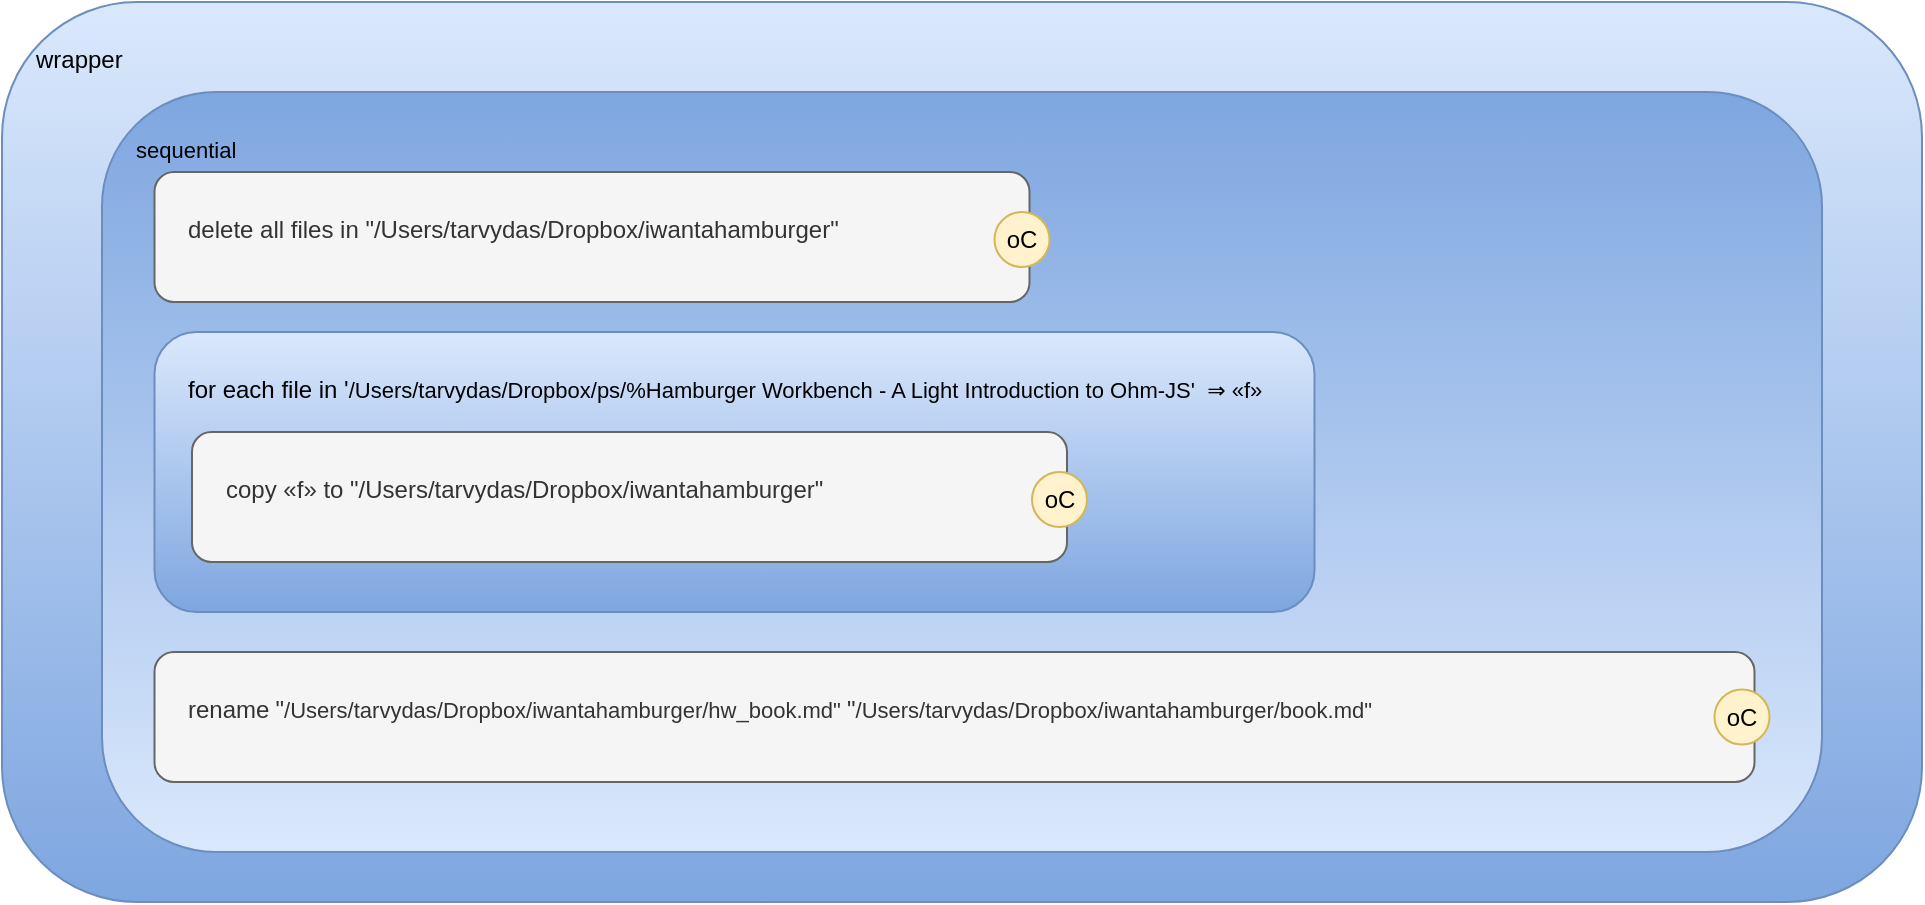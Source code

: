 <mxfile version="14.6.13" type="device" pages="7"><diagram name="1. nested" id="1lSyAl6ZbqRYsfn31P4K"><mxGraphModel dx="1112" dy="2310" grid="1" gridSize="10" guides="1" tooltips="1" connect="1" arrows="1" fold="1" page="1" pageScale="1" pageWidth="1100" pageHeight="850" math="0" shadow="0"><root><mxCell id="pkA3vff5xlzlDt_4pxzN-0"/><mxCell id="pkA3vff5xlzlDt_4pxzN-1" parent="pkA3vff5xlzlDt_4pxzN-0"/><mxCell id="pkA3vff5xlzlDt_4pxzN-3" value="&lt;div&gt;wrapper&lt;/div&gt;" style="rounded=1;whiteSpace=wrap;html=1;fillColor=#dae8fc;strokeColor=#6c8ebf;gradientColor=#7ea6e0;verticalAlign=top;align=left;spacingLeft=15;spacingTop=15;" vertex="1" parent="pkA3vff5xlzlDt_4pxzN-1"><mxGeometry x="1200" y="-600" width="960" height="450" as="geometry"/></mxCell><mxCell id="pkA3vff5xlzlDt_4pxzN-4" value="&lt;span style=&quot;font-size: 11px&quot;&gt;sequential&lt;br&gt;&lt;/span&gt;" style="rounded=1;whiteSpace=wrap;html=1;fillColor=#dae8fc;strokeColor=#6c8ebf;gradientColor=#7ea6e0;gradientDirection=north;verticalAlign=top;align=left;spacingLeft=15;spacingTop=15;" vertex="1" parent="pkA3vff5xlzlDt_4pxzN-1"><mxGeometry x="1250" y="-555" width="860" height="380" as="geometry"/></mxCell><mxCell id="pkA3vff5xlzlDt_4pxzN-5" value="&lt;div&gt;&lt;span&gt;for each file in '&lt;/span&gt;&lt;span style=&quot;font-size: 11px&quot;&gt;/Users/tarvydas/Dropbox/ps/%Hamburger Workbench - A Light Introduction to Ohm-JS'&amp;nbsp;&lt;/span&gt;&lt;span style=&quot;font-size: 11px&quot;&gt;&amp;nbsp;⇒ «f»&lt;/span&gt;&lt;/div&gt;" style="rounded=1;whiteSpace=wrap;html=1;fillColor=#dae8fc;strokeColor=#6c8ebf;gradientColor=#7ea6e0;verticalAlign=top;align=left;spacingLeft=15;spacingTop=15;" vertex="1" parent="pkA3vff5xlzlDt_4pxzN-1"><mxGeometry x="1276.25" y="-435" width="580" height="140" as="geometry"/></mxCell><mxCell id="pkA3vff5xlzlDt_4pxzN-6" value="copy «f» to &quot;/Users/tarvydas/Dropbox/iwantahamburger&quot;" style="rounded=1;whiteSpace=wrap;html=1;gradientDirection=north;verticalAlign=top;fillColor=#f5f5f5;strokeColor=#666666;fontColor=#333333;align=left;spacingLeft=15;spacingTop=15;" vertex="1" parent="pkA3vff5xlzlDt_4pxzN-1"><mxGeometry x="1295" y="-385" width="437.5" height="65" as="geometry"/></mxCell><mxCell id="pkA3vff5xlzlDt_4pxzN-7" value="oC" style="ellipse;whiteSpace=wrap;html=1;aspect=fixed;verticalAlign=middle;fillColor=#fff2cc;strokeColor=#d6b656;align=center;spacingLeft=0;spacingTop=0;" vertex="1" parent="pkA3vff5xlzlDt_4pxzN-1"><mxGeometry x="1715" y="-365" width="27.5" height="27.5" as="geometry"/></mxCell><mxCell id="pkA3vff5xlzlDt_4pxzN-8" value="&lt;div&gt;delete all files in &quot;/Users/tarvydas/Dropbox/iwantahamburger&quot;&lt;/div&gt;" style="rounded=1;whiteSpace=wrap;html=1;gradientDirection=north;verticalAlign=top;fillColor=#f5f5f5;strokeColor=#666666;fontColor=#333333;align=left;spacingLeft=15;spacingTop=15;" vertex="1" parent="pkA3vff5xlzlDt_4pxzN-1"><mxGeometry x="1276.25" y="-515" width="437.5" height="65" as="geometry"/></mxCell><mxCell id="pkA3vff5xlzlDt_4pxzN-9" value="oC" style="ellipse;whiteSpace=wrap;html=1;aspect=fixed;verticalAlign=middle;fillColor=#fff2cc;strokeColor=#d6b656;align=center;spacingLeft=0;spacingTop=0;" vertex="1" parent="pkA3vff5xlzlDt_4pxzN-1"><mxGeometry x="1696.25" y="-495" width="27.5" height="27.5" as="geometry"/></mxCell><mxCell id="pkA3vff5xlzlDt_4pxzN-10" value="rename&lt;span style=&quot;font-size: 11px&quot;&gt; &lt;/span&gt;&quot;&lt;span style=&quot;font-size: 11px&quot;&gt;/Users/tarvydas/Dropbox/iwantahamburger/hw_book.md&quot;&lt;/span&gt;&lt;span style=&quot;font-size: 11px&quot;&gt;&amp;nbsp;&lt;/span&gt;&quot;&lt;span style=&quot;font-size: 11px&quot;&gt;/Users/tarvydas/Dropbox/iwantahamburger/book.md&quot;&lt;/span&gt;&lt;span style=&quot;font-family: &amp;#34;menlo&amp;#34; ; font-size: 11px&quot;&gt;&lt;br&gt;&lt;/span&gt;" style="rounded=1;whiteSpace=wrap;html=1;gradientDirection=north;verticalAlign=top;fillColor=#f5f5f5;strokeColor=#666666;fontColor=#333333;align=left;spacingLeft=15;spacingTop=15;" vertex="1" parent="pkA3vff5xlzlDt_4pxzN-1"><mxGeometry x="1276.25" y="-275" width="800" height="65" as="geometry"/></mxCell><mxCell id="pkA3vff5xlzlDt_4pxzN-11" value="oC" style="ellipse;whiteSpace=wrap;html=1;aspect=fixed;verticalAlign=middle;fillColor=#fff2cc;strokeColor=#d6b656;align=center;spacingLeft=0;spacingTop=0;" vertex="1" parent="pkA3vff5xlzlDt_4pxzN-1"><mxGeometry x="2056.25" y="-256.25" width="27.5" height="27.5" as="geometry"/></mxCell></root></mxGraphModel></diagram><diagram name="2. rewritten as component" id="9Pfgf5Kn18Ln2BI6U_Mb"><mxGraphModel dx="743" dy="1217" grid="1" gridSize="10" guides="1" tooltips="1" connect="1" arrows="1" fold="1" page="1" pageScale="1" pageWidth="1100" pageHeight="850" math="0" shadow="0"><root><mxCell id="YWiiWABaQLolnpMTBV1R-0"/><mxCell id="YWiiWABaQLolnpMTBV1R-1" parent="YWiiWABaQLolnpMTBV1R-0"/><mxCell id="YWiiWABaQLolnpMTBV1R-2" value="_noname_1_" style="rounded=1;whiteSpace=wrap;html=1;align=center;verticalAlign=top;" vertex="1" parent="YWiiWABaQLolnpMTBV1R-1"><mxGeometry x="1336.25" y="1030" width="640" height="170" as="geometry"/></mxCell><mxCell id="YWiiWABaQLolnpMTBV1R-12" value="_noname_0_" style="rounded=1;whiteSpace=wrap;html=1;align=center;verticalAlign=top;" vertex="1" parent="YWiiWABaQLolnpMTBV1R-1"><mxGeometry x="1336.25" y="760" width="640" height="170" as="geometry"/></mxCell><mxCell id="YWiiWABaQLolnpMTBV1R-13" value="ū" style="ellipse;whiteSpace=wrap;html=1;aspect=fixed;align=center;fillColor=#d5e8d4;strokeColor=#82b366;" vertex="1" parent="YWiiWABaQLolnpMTBV1R-1"><mxGeometry x="1316.25" y="795" width="40" height="40" as="geometry"/></mxCell><mxCell id="YWiiWABaQLolnpMTBV1R-14" style="edgeStyle=orthogonalEdgeStyle;rounded=0;orthogonalLoop=1;jettySize=auto;html=1;exitX=1;exitY=0.5;exitDx=0;exitDy=0;entryX=0;entryY=0.5;entryDx=0;entryDy=0;align=center;" edge="1" parent="YWiiWABaQLolnpMTBV1R-1" source="YWiiWABaQLolnpMTBV1R-15" target="YWiiWABaQLolnpMTBV1R-25"><mxGeometry relative="1" as="geometry"><Array as="points"><mxPoint x="2056.25" y="815"/><mxPoint x="2056.25" y="950"/><mxPoint x="1296.25" y="950"/><mxPoint x="1296.25" y="1085"/></Array></mxGeometry></mxCell><mxCell id="YWiiWABaQLolnpMTBV1R-15" value="ū" style="ellipse;whiteSpace=wrap;html=1;aspect=fixed;align=center;fillColor=#fff2cc;strokeColor=#d6b656;" vertex="1" parent="YWiiWABaQLolnpMTBV1R-1"><mxGeometry x="1956.25" y="795" width="40" height="40" as="geometry"/></mxCell><mxCell id="YWiiWABaQLolnpMTBV1R-16" value="&lt;span style=&quot;text-align: center&quot;&gt;❮&lt;/span&gt;&amp;nbsp; for each file in '&lt;span style=&quot;font-size: 11px&quot;&gt;/Users/tarvydas/Dropbox/ps/%Hamburger Workbench - A Light Introduction to Ohm-JS'&amp;nbsp;&lt;/span&gt;&lt;span style=&quot;font-size: 11px&quot;&gt;⇉ «f»&amp;nbsp;&lt;/span&gt;❯" style="rounded=0;whiteSpace=wrap;html=1;align=left;fillColor=#f8cecc;strokeColor=#b85450;spacingLeft=5;" vertex="1" parent="YWiiWABaQLolnpMTBV1R-1"><mxGeometry x="1376.25" y="1130" width="570" height="35" as="geometry"/></mxCell><mxCell id="YWiiWABaQLolnpMTBV1R-17" style="edgeStyle=orthogonalEdgeStyle;rounded=0;orthogonalLoop=1;jettySize=auto;html=1;exitX=1;exitY=0.5;exitDx=0;exitDy=0;entryX=0;entryY=0.5;entryDx=0;entryDy=0;align=center;" edge="1" parent="YWiiWABaQLolnpMTBV1R-1" source="YWiiWABaQLolnpMTBV1R-18" target="YWiiWABaQLolnpMTBV1R-31"><mxGeometry relative="1" as="geometry"><Array as="points"><mxPoint x="2016.25" y="875"/><mxPoint x="2016.25" y="1010"/><mxPoint x="1256.25" y="1010"/><mxPoint x="1256.25" y="1145"/></Array></mxGeometry></mxCell><mxCell id="YWiiWABaQLolnpMTBV1R-18" value="❇︎" style="ellipse;whiteSpace=wrap;html=1;aspect=fixed;align=center;fillColor=#fff2cc;strokeColor=#d6b656;" vertex="1" parent="YWiiWABaQLolnpMTBV1R-1"><mxGeometry x="1956.25" y="855" width="40" height="40" as="geometry"/></mxCell><mxCell id="YWiiWABaQLolnpMTBV1R-19" value="❇︎" style="ellipse;whiteSpace=wrap;html=1;aspect=fixed;align=center;fillColor=#d5e8d4;strokeColor=#82b366;" vertex="1" parent="YWiiWABaQLolnpMTBV1R-1"><mxGeometry x="1316.25" y="855" width="40" height="40" as="geometry"/></mxCell><mxCell id="YWiiWABaQLolnpMTBV1R-20" value="set ū" style="rounded=0;whiteSpace=wrap;html=1;align=center;fillColor=#f8cecc;strokeColor=#b85450;" vertex="1" parent="YWiiWABaQLolnpMTBV1R-1"><mxGeometry x="1376.25" y="800" width="60" height="30" as="geometry"/></mxCell><mxCell id="YWiiWABaQLolnpMTBV1R-21" style="edgeStyle=orthogonalEdgeStyle;rounded=0;orthogonalLoop=1;jettySize=auto;html=1;exitX=1;exitY=0.5;exitDx=0;exitDy=0;entryX=0;entryY=0.5;entryDx=0;entryDy=0;align=center;" edge="1" parent="YWiiWABaQLolnpMTBV1R-1" source="YWiiWABaQLolnpMTBV1R-22" target="YWiiWABaQLolnpMTBV1R-13"><mxGeometry relative="1" as="geometry"/></mxCell><mxCell id="YWiiWABaQLolnpMTBV1R-22" value="{input-ports, output-ports}" style="rounded=0;whiteSpace=wrap;html=1;align=center;" vertex="1" parent="YWiiWABaQLolnpMTBV1R-1"><mxGeometry x="1116.25" y="795" width="150" height="40" as="geometry"/></mxCell><mxCell id="YWiiWABaQLolnpMTBV1R-23" style="edgeStyle=orthogonalEdgeStyle;rounded=0;orthogonalLoop=1;jettySize=auto;html=1;exitX=1;exitY=0.5;exitDx=0;exitDy=0;entryX=0;entryY=0.5;entryDx=0;entryDy=0;align=center;" edge="1" parent="YWiiWABaQLolnpMTBV1R-1" source="YWiiWABaQLolnpMTBV1R-24" target="YWiiWABaQLolnpMTBV1R-19"><mxGeometry relative="1" as="geometry"/></mxCell><mxCell id="YWiiWABaQLolnpMTBV1R-24" value="true" style="rounded=0;whiteSpace=wrap;html=1;align=center;" vertex="1" parent="YWiiWABaQLolnpMTBV1R-1"><mxGeometry x="1116.25" y="855" width="150" height="40" as="geometry"/></mxCell><mxCell id="YWiiWABaQLolnpMTBV1R-25" value="ū" style="ellipse;whiteSpace=wrap;html=1;aspect=fixed;align=center;fillColor=#d5e8d4;strokeColor=#82b366;" vertex="1" parent="YWiiWABaQLolnpMTBV1R-1"><mxGeometry x="1316.25" y="1065" width="40" height="40" as="geometry"/></mxCell><mxCell id="YWiiWABaQLolnpMTBV1R-26" style="edgeStyle=orthogonalEdgeStyle;rounded=0;orthogonalLoop=1;jettySize=auto;html=1;exitX=1;exitY=0.5;exitDx=0;exitDy=0;align=center;entryX=0;entryY=0.5;entryDx=0;entryDy=0;" edge="1" parent="YWiiWABaQLolnpMTBV1R-1" source="YWiiWABaQLolnpMTBV1R-27" target="YWiiWABaQLolnpMTBV1R-42"><mxGeometry relative="1" as="geometry"><Array as="points"><mxPoint x="2016" y="1085"/><mxPoint x="2016" y="1250"/><mxPoint x="1270" y="1250"/><mxPoint x="1270" y="1635"/></Array></mxGeometry></mxCell><mxCell id="YWiiWABaQLolnpMTBV1R-27" value="ū" style="ellipse;whiteSpace=wrap;html=1;aspect=fixed;align=center;fillColor=#fff2cc;strokeColor=#d6b656;" vertex="1" parent="YWiiWABaQLolnpMTBV1R-1"><mxGeometry x="1956.25" y="1065" width="40" height="40" as="geometry"/></mxCell><mxCell id="YWiiWABaQLolnpMTBV1R-28" value="&lt;span style=&quot;text-align: center&quot;&gt;❮&lt;/span&gt;&lt;span style=&quot;font-size: 11px&quot;&gt;&amp;nbsp;&lt;/span&gt;&lt;span style=&quot;color: rgb(51 , 51 , 51)&quot;&gt;delete all files in &quot;/Users/tarvydas/Dropbox/iwantahamburger&quot;&amp;nbsp;&lt;/span&gt;❯" style="rounded=0;whiteSpace=wrap;html=1;align=left;fillColor=#f8cecc;strokeColor=#b85450;spacingLeft=5;" vertex="1" parent="YWiiWABaQLolnpMTBV1R-1"><mxGeometry x="1371.25" y="855" width="570" height="35" as="geometry"/></mxCell><mxCell id="YWiiWABaQLolnpMTBV1R-29" style="edgeStyle=orthogonalEdgeStyle;rounded=0;orthogonalLoop=1;jettySize=auto;html=1;exitX=1;exitY=0.5;exitDx=0;exitDy=0;entryX=0;entryY=0.5;entryDx=0;entryDy=0;align=center;" edge="1" parent="YWiiWABaQLolnpMTBV1R-1" source="YWiiWABaQLolnpMTBV1R-30" target="YWiiWABaQLolnpMTBV1R-46"><mxGeometry relative="1" as="geometry"><Array as="points"><mxPoint x="2040" y="1145"/><mxPoint x="2040" y="1230"/><mxPoint x="1296" y="1230"/><mxPoint x="1296" y="1695"/></Array></mxGeometry></mxCell><mxCell id="YWiiWABaQLolnpMTBV1R-30" value="❇︎" style="ellipse;whiteSpace=wrap;html=1;aspect=fixed;align=center;fillColor=#fff2cc;strokeColor=#d6b656;" vertex="1" parent="YWiiWABaQLolnpMTBV1R-1"><mxGeometry x="1956.25" y="1125" width="40" height="40" as="geometry"/></mxCell><mxCell id="YWiiWABaQLolnpMTBV1R-31" value="❇︎" style="ellipse;whiteSpace=wrap;html=1;aspect=fixed;align=center;fillColor=#d5e8d4;strokeColor=#82b366;" vertex="1" parent="YWiiWABaQLolnpMTBV1R-1"><mxGeometry x="1316.25" y="1125" width="40" height="40" as="geometry"/></mxCell><mxCell id="YWiiWABaQLolnpMTBV1R-32" value="set ū" style="rounded=0;whiteSpace=wrap;html=1;align=center;fillColor=#f8cecc;strokeColor=#b85450;" vertex="1" parent="YWiiWABaQLolnpMTBV1R-1"><mxGeometry x="1376.25" y="1070" width="60" height="30" as="geometry"/></mxCell><mxCell id="YWiiWABaQLolnpMTBV1R-33" value="_noname_2_" style="rounded=1;whiteSpace=wrap;html=1;align=center;verticalAlign=top;" vertex="1" parent="YWiiWABaQLolnpMTBV1R-1"><mxGeometry x="2120" y="1340" width="640" height="170" as="geometry"/></mxCell><mxCell id="YWiiWABaQLolnpMTBV1R-34" value="ū" style="ellipse;whiteSpace=wrap;html=1;aspect=fixed;align=center;fillColor=#d5e8d4;strokeColor=#82b366;" vertex="1" parent="YWiiWABaQLolnpMTBV1R-1"><mxGeometry x="2100" y="1375" width="40" height="40" as="geometry"/></mxCell><mxCell id="YWiiWABaQLolnpMTBV1R-35" value="ū" style="ellipse;whiteSpace=wrap;html=1;aspect=fixed;align=center;fillColor=#fff2cc;strokeColor=#d6b656;" vertex="1" parent="YWiiWABaQLolnpMTBV1R-1"><mxGeometry x="2740" y="1375" width="40" height="40" as="geometry"/></mxCell><mxCell id="YWiiWABaQLolnpMTBV1R-36" value="&lt;span style=&quot;text-align: center&quot;&gt;❮&lt;/span&gt;&lt;span style=&quot;font-size: 11px&quot;&gt;&amp;nbsp;&lt;/span&gt;&lt;span style=&quot;color: rgb(51 , 51 , 51)&quot;&gt;copy «f» to &quot;/Users/tarvydas/Dropbox/iwantahamburger&quot;&amp;nbsp;&lt;/span&gt;❯" style="rounded=0;whiteSpace=wrap;html=1;align=left;fillColor=#f8cecc;strokeColor=#b85450;spacingLeft=5;" vertex="1" parent="YWiiWABaQLolnpMTBV1R-1"><mxGeometry x="2155" y="1440" width="570" height="35" as="geometry"/></mxCell><mxCell id="YWiiWABaQLolnpMTBV1R-37" style="edgeStyle=orthogonalEdgeStyle;rounded=0;orthogonalLoop=1;jettySize=auto;html=1;exitX=1;exitY=0.5;exitDx=0;exitDy=0;entryX=0.5;entryY=1;entryDx=0;entryDy=0;align=center;" edge="1" parent="YWiiWABaQLolnpMTBV1R-1" source="YWiiWABaQLolnpMTBV1R-38" target="YWiiWABaQLolnpMTBV1R-52"><mxGeometry relative="1" as="geometry"/></mxCell><mxCell id="YWiiWABaQLolnpMTBV1R-38" value="❇︎" style="ellipse;whiteSpace=wrap;html=1;aspect=fixed;align=center;fillColor=#fff2cc;strokeColor=#d6b656;" vertex="1" parent="YWiiWABaQLolnpMTBV1R-1"><mxGeometry x="2740" y="1435" width="40" height="40" as="geometry"/></mxCell><mxCell id="YWiiWABaQLolnpMTBV1R-39" value="❇︎" style="ellipse;whiteSpace=wrap;html=1;aspect=fixed;align=center;fillColor=#d5e8d4;strokeColor=#82b366;" vertex="1" parent="YWiiWABaQLolnpMTBV1R-1"><mxGeometry x="2100" y="1435" width="40" height="40" as="geometry"/></mxCell><mxCell id="YWiiWABaQLolnpMTBV1R-40" value="set ū" style="rounded=0;whiteSpace=wrap;html=1;align=center;fillColor=#f8cecc;strokeColor=#b85450;" vertex="1" parent="YWiiWABaQLolnpMTBV1R-1"><mxGeometry x="2160" y="1380" width="60" height="30" as="geometry"/></mxCell><mxCell id="YWiiWABaQLolnpMTBV1R-41" value="_noname_3_" style="rounded=1;whiteSpace=wrap;html=1;align=center;verticalAlign=top;" vertex="1" parent="YWiiWABaQLolnpMTBV1R-1"><mxGeometry x="1336.25" y="1580" width="700" height="170" as="geometry"/></mxCell><mxCell id="YWiiWABaQLolnpMTBV1R-42" value="ū" style="ellipse;whiteSpace=wrap;html=1;aspect=fixed;align=center;fillColor=#d5e8d4;strokeColor=#82b366;" vertex="1" parent="YWiiWABaQLolnpMTBV1R-1"><mxGeometry x="1316.25" y="1615" width="40" height="40" as="geometry"/></mxCell><mxCell id="YWiiWABaQLolnpMTBV1R-43" value="ū" style="ellipse;whiteSpace=wrap;html=1;aspect=fixed;align=center;fillColor=#fff2cc;strokeColor=#d6b656;" vertex="1" parent="YWiiWABaQLolnpMTBV1R-1"><mxGeometry x="2016.25" y="1610" width="40" height="40" as="geometry"/></mxCell><mxCell id="YWiiWABaQLolnpMTBV1R-44" value="&lt;span style=&quot;text-align: center&quot;&gt;❮&lt;/span&gt;&lt;span style=&quot;font-size: 11px&quot;&gt;&amp;nbsp;&lt;/span&gt;&lt;span style=&quot;color: rgb(51 , 51 , 51)&quot;&gt;rename&lt;/span&gt;&lt;span style=&quot;color: rgb(51 , 51 , 51) ; font-size: 11px&quot;&gt;&amp;nbsp;&lt;/span&gt;&lt;span style=&quot;color: rgb(51 , 51 , 51)&quot;&gt;&quot;&lt;/span&gt;&lt;span style=&quot;color: rgb(51 , 51 , 51) ; font-size: 11px&quot;&gt;/Users/tarvydas/Dropbox/iwantahamburger/hw_book.md&quot;&lt;/span&gt;&lt;span style=&quot;color: rgb(51 , 51 , 51) ; font-size: 11px&quot;&gt;&amp;nbsp;&lt;/span&gt;&lt;span style=&quot;color: rgb(51 , 51 , 51)&quot;&gt;&quot;&lt;/span&gt;&lt;span style=&quot;color: rgb(51 , 51 , 51) ; font-size: 11px&quot;&gt;/Users/tarvydas/Dropbox/iwantahamburger/book.md&quot;&lt;/span&gt;&lt;span style=&quot;color: rgb(51 , 51 , 51)&quot;&gt;&amp;nbsp;&lt;/span&gt;❯" style="rounded=0;whiteSpace=wrap;html=1;align=left;fillColor=#f8cecc;strokeColor=#b85450;spacingLeft=5;" vertex="1" parent="YWiiWABaQLolnpMTBV1R-1"><mxGeometry x="1371.25" y="1680" width="625" height="35" as="geometry"/></mxCell><mxCell id="YWiiWABaQLolnpMTBV1R-45" value="❇︎" style="ellipse;whiteSpace=wrap;html=1;aspect=fixed;align=center;fillColor=#fff2cc;strokeColor=#d6b656;" vertex="1" parent="YWiiWABaQLolnpMTBV1R-1"><mxGeometry x="2016.25" y="1670" width="40" height="40" as="geometry"/></mxCell><mxCell id="YWiiWABaQLolnpMTBV1R-46" value="❇︎" style="ellipse;whiteSpace=wrap;html=1;aspect=fixed;align=center;fillColor=#d5e8d4;strokeColor=#82b366;" vertex="1" parent="YWiiWABaQLolnpMTBV1R-1"><mxGeometry x="1316.25" y="1675" width="40" height="40" as="geometry"/></mxCell><mxCell id="YWiiWABaQLolnpMTBV1R-47" value="set ū" style="rounded=0;whiteSpace=wrap;html=1;align=center;fillColor=#f8cecc;strokeColor=#b85450;" vertex="1" parent="YWiiWABaQLolnpMTBV1R-1"><mxGeometry x="1376.25" y="1620" width="60" height="30" as="geometry"/></mxCell><mxCell id="YWiiWABaQLolnpMTBV1R-48" style="edgeStyle=orthogonalEdgeStyle;rounded=0;orthogonalLoop=1;jettySize=auto;html=1;exitX=0.5;exitY=1;exitDx=0;exitDy=0;entryX=0;entryY=0.5;entryDx=0;entryDy=0;align=center;" edge="1" parent="YWiiWABaQLolnpMTBV1R-1" source="YWiiWABaQLolnpMTBV1R-49" target="YWiiWABaQLolnpMTBV1R-39"><mxGeometry relative="1" as="geometry"/></mxCell><mxCell id="YWiiWABaQLolnpMTBV1R-49" value="kick" style="ellipse;whiteSpace=wrap;html=1;aspect=fixed;align=center;fillColor=#fff2cc;strokeColor=#d6b656;" vertex="1" parent="YWiiWABaQLolnpMTBV1R-1"><mxGeometry x="1800" y="1175" width="40" height="40" as="geometry"/></mxCell><mxCell id="YWiiWABaQLolnpMTBV1R-50" style="edgeStyle=orthogonalEdgeStyle;rounded=0;orthogonalLoop=1;jettySize=auto;html=1;exitX=0.5;exitY=1;exitDx=0;exitDy=0;entryX=0;entryY=0.5;entryDx=0;entryDy=0;align=center;" edge="1" parent="YWiiWABaQLolnpMTBV1R-1" source="YWiiWABaQLolnpMTBV1R-51" target="YWiiWABaQLolnpMTBV1R-34"><mxGeometry relative="1" as="geometry"/></mxCell><mxCell id="YWiiWABaQLolnpMTBV1R-51" value="ū" style="ellipse;whiteSpace=wrap;html=1;aspect=fixed;align=center;fillColor=#fff2cc;strokeColor=#d6b656;" vertex="1" parent="YWiiWABaQLolnpMTBV1R-1"><mxGeometry x="1723.75" y="1175" width="40" height="40" as="geometry"/></mxCell><mxCell id="YWiiWABaQLolnpMTBV1R-52" value="resume" style="ellipse;whiteSpace=wrap;html=1;aspect=fixed;align=center;fillColor=#d5e8d4;strokeColor=#82b366;" vertex="1" parent="YWiiWABaQLolnpMTBV1R-1"><mxGeometry x="1880" y="1175" width="40" height="40" as="geometry"/></mxCell></root></mxGraphModel></diagram><diagram name="3. foreach rewritten as a state machine" id="0ApGuHb5Ue_81c_u8c7F"><mxGraphModel dx="743" dy="1217" grid="1" gridSize="10" guides="1" tooltips="1" connect="1" arrows="1" fold="1" page="1" pageScale="1" pageWidth="1100" pageHeight="850" math="0" shadow="0"><root><mxCell id="4MsKfBb9YIFTh52u1Qan-0"/><mxCell id="4MsKfBb9YIFTh52u1Qan-1" parent="4MsKfBb9YIFTh52u1Qan-0"/><mxCell id="4MsKfBb9YIFTh52u1Qan-2" value="_noname_1_" style="rounded=1;whiteSpace=wrap;html=1;align=center;verticalAlign=top;" vertex="1" parent="4MsKfBb9YIFTh52u1Qan-1"><mxGeometry x="1336.25" y="1030" width="833.75" height="640" as="geometry"/></mxCell><mxCell id="4MsKfBb9YIFTh52u1Qan-3" value="_noname_0_" style="rounded=1;whiteSpace=wrap;html=1;align=center;verticalAlign=top;" vertex="1" parent="4MsKfBb9YIFTh52u1Qan-1"><mxGeometry x="1336.25" y="760" width="640" height="170" as="geometry"/></mxCell><mxCell id="4MsKfBb9YIFTh52u1Qan-4" value="ū" style="ellipse;whiteSpace=wrap;html=1;aspect=fixed;align=center;fillColor=#d5e8d4;strokeColor=#82b366;" vertex="1" parent="4MsKfBb9YIFTh52u1Qan-1"><mxGeometry x="1316.25" y="795" width="40" height="40" as="geometry"/></mxCell><mxCell id="4MsKfBb9YIFTh52u1Qan-5" style="edgeStyle=orthogonalEdgeStyle;rounded=0;orthogonalLoop=1;jettySize=auto;html=1;exitX=1;exitY=0.5;exitDx=0;exitDy=0;entryX=0;entryY=0.5;entryDx=0;entryDy=0;align=center;" edge="1" parent="4MsKfBb9YIFTh52u1Qan-1" source="4MsKfBb9YIFTh52u1Qan-6" target="4MsKfBb9YIFTh52u1Qan-16"><mxGeometry relative="1" as="geometry"><Array as="points"><mxPoint x="2056.25" y="815"/><mxPoint x="2056.25" y="950"/><mxPoint x="1296.25" y="950"/><mxPoint x="1296.25" y="1085"/></Array></mxGeometry></mxCell><mxCell id="4MsKfBb9YIFTh52u1Qan-6" value="ū" style="ellipse;whiteSpace=wrap;html=1;aspect=fixed;align=center;fillColor=#fff2cc;strokeColor=#d6b656;" vertex="1" parent="4MsKfBb9YIFTh52u1Qan-1"><mxGeometry x="1956.25" y="795" width="40" height="40" as="geometry"/></mxCell><mxCell id="4MsKfBb9YIFTh52u1Qan-8" style="edgeStyle=orthogonalEdgeStyle;rounded=0;orthogonalLoop=1;jettySize=auto;html=1;exitX=1;exitY=0.5;exitDx=0;exitDy=0;entryX=0;entryY=0.5;entryDx=0;entryDy=0;align=center;" edge="1" parent="4MsKfBb9YIFTh52u1Qan-1" source="4MsKfBb9YIFTh52u1Qan-9" target="4MsKfBb9YIFTh52u1Qan-22"><mxGeometry relative="1" as="geometry"><Array as="points"><mxPoint x="2016.25" y="875"/><mxPoint x="2016.25" y="1010"/><mxPoint x="1256.25" y="1010"/><mxPoint x="1256.25" y="1145"/></Array></mxGeometry></mxCell><mxCell id="4MsKfBb9YIFTh52u1Qan-9" value="❇︎" style="ellipse;whiteSpace=wrap;html=1;aspect=fixed;align=center;fillColor=#fff2cc;strokeColor=#d6b656;" vertex="1" parent="4MsKfBb9YIFTh52u1Qan-1"><mxGeometry x="1956.25" y="855" width="40" height="40" as="geometry"/></mxCell><mxCell id="4MsKfBb9YIFTh52u1Qan-10" value="❇︎" style="ellipse;whiteSpace=wrap;html=1;aspect=fixed;align=center;fillColor=#d5e8d4;strokeColor=#82b366;" vertex="1" parent="4MsKfBb9YIFTh52u1Qan-1"><mxGeometry x="1316.25" y="855" width="40" height="40" as="geometry"/></mxCell><mxCell id="4MsKfBb9YIFTh52u1Qan-11" value="set ū" style="rounded=0;whiteSpace=wrap;html=1;align=center;fillColor=#f8cecc;strokeColor=#b85450;" vertex="1" parent="4MsKfBb9YIFTh52u1Qan-1"><mxGeometry x="1376.25" y="800" width="60" height="30" as="geometry"/></mxCell><mxCell id="4MsKfBb9YIFTh52u1Qan-12" style="edgeStyle=orthogonalEdgeStyle;rounded=0;orthogonalLoop=1;jettySize=auto;html=1;exitX=1;exitY=0.5;exitDx=0;exitDy=0;entryX=0;entryY=0.5;entryDx=0;entryDy=0;align=center;" edge="1" parent="4MsKfBb9YIFTh52u1Qan-1" source="4MsKfBb9YIFTh52u1Qan-13" target="4MsKfBb9YIFTh52u1Qan-4"><mxGeometry relative="1" as="geometry"/></mxCell><mxCell id="4MsKfBb9YIFTh52u1Qan-13" value="{input-ports, output-ports}" style="rounded=0;whiteSpace=wrap;html=1;align=center;" vertex="1" parent="4MsKfBb9YIFTh52u1Qan-1"><mxGeometry x="1116.25" y="795" width="150" height="40" as="geometry"/></mxCell><mxCell id="4MsKfBb9YIFTh52u1Qan-14" style="edgeStyle=orthogonalEdgeStyle;rounded=0;orthogonalLoop=1;jettySize=auto;html=1;exitX=1;exitY=0.5;exitDx=0;exitDy=0;entryX=0;entryY=0.5;entryDx=0;entryDy=0;align=center;" edge="1" parent="4MsKfBb9YIFTh52u1Qan-1" source="4MsKfBb9YIFTh52u1Qan-15" target="4MsKfBb9YIFTh52u1Qan-10"><mxGeometry relative="1" as="geometry"/></mxCell><mxCell id="4MsKfBb9YIFTh52u1Qan-15" value="true" style="rounded=0;whiteSpace=wrap;html=1;align=center;" vertex="1" parent="4MsKfBb9YIFTh52u1Qan-1"><mxGeometry x="1116.25" y="855" width="150" height="40" as="geometry"/></mxCell><mxCell id="4MsKfBb9YIFTh52u1Qan-16" value="ū" style="ellipse;whiteSpace=wrap;html=1;aspect=fixed;align=center;fillColor=#d5e8d4;strokeColor=#82b366;" vertex="1" parent="4MsKfBb9YIFTh52u1Qan-1"><mxGeometry x="1316.25" y="1065" width="40" height="40" as="geometry"/></mxCell><mxCell id="4MsKfBb9YIFTh52u1Qan-17" style="edgeStyle=orthogonalEdgeStyle;rounded=0;orthogonalLoop=1;jettySize=auto;html=1;exitX=1;exitY=0.5;exitDx=0;exitDy=0;align=center;entryX=0;entryY=0.5;entryDx=0;entryDy=0;" edge="1" parent="4MsKfBb9YIFTh52u1Qan-1" source="4MsKfBb9YIFTh52u1Qan-18" target="4MsKfBb9YIFTh52u1Qan-33"><mxGeometry relative="1" as="geometry"><Array as="points"><mxPoint x="2350" y="1140"/><mxPoint x="2350" y="1830"/><mxPoint x="1200" y="1830"/><mxPoint x="1200" y="2245"/></Array></mxGeometry></mxCell><mxCell id="4MsKfBb9YIFTh52u1Qan-18" value="ū" style="ellipse;whiteSpace=wrap;html=1;aspect=fixed;align=center;fillColor=#fff2cc;strokeColor=#d6b656;" vertex="1" parent="4MsKfBb9YIFTh52u1Qan-1"><mxGeometry x="2150" y="1120" width="40" height="40" as="geometry"/></mxCell><mxCell id="4MsKfBb9YIFTh52u1Qan-19" value="&lt;span style=&quot;text-align: center&quot;&gt;❮&lt;/span&gt;&lt;span style=&quot;font-size: 11px&quot;&gt;&amp;nbsp;&lt;/span&gt;&lt;span style=&quot;color: rgb(51 , 51 , 51)&quot;&gt;delete all files in &quot;/Users/tarvydas/Dropbox/iwantahamburger&quot;&amp;nbsp;&lt;/span&gt;❯" style="rounded=0;whiteSpace=wrap;html=1;align=left;fillColor=#f8cecc;strokeColor=#b85450;spacingLeft=5;" vertex="1" parent="4MsKfBb9YIFTh52u1Qan-1"><mxGeometry x="1371.25" y="855" width="570" height="35" as="geometry"/></mxCell><mxCell id="4MsKfBb9YIFTh52u1Qan-20" style="edgeStyle=orthogonalEdgeStyle;rounded=0;orthogonalLoop=1;jettySize=auto;html=1;exitX=1;exitY=0.5;exitDx=0;exitDy=0;entryX=0;entryY=0.5;entryDx=0;entryDy=0;align=center;" edge="1" parent="4MsKfBb9YIFTh52u1Qan-1" source="4MsKfBb9YIFTh52u1Qan-21" target="4MsKfBb9YIFTh52u1Qan-37"><mxGeometry relative="1" as="geometry"><Array as="points"><mxPoint x="2440" y="1200"/><mxPoint x="2440" y="1800"/><mxPoint x="1180" y="1800"/><mxPoint x="1180" y="2305"/></Array></mxGeometry></mxCell><mxCell id="4MsKfBb9YIFTh52u1Qan-21" value="❇︎" style="ellipse;whiteSpace=wrap;html=1;aspect=fixed;align=center;fillColor=#fff2cc;strokeColor=#d6b656;" vertex="1" parent="4MsKfBb9YIFTh52u1Qan-1"><mxGeometry x="2150" y="1180" width="40" height="40" as="geometry"/></mxCell><mxCell id="4MsKfBb9YIFTh52u1Qan-22" value="❇︎" style="ellipse;whiteSpace=wrap;html=1;aspect=fixed;align=center;fillColor=#d5e8d4;strokeColor=#82b366;" vertex="1" parent="4MsKfBb9YIFTh52u1Qan-1"><mxGeometry x="1316.25" y="1125" width="40" height="40" as="geometry"/></mxCell><mxCell id="4MsKfBb9YIFTh52u1Qan-23" value="set ū" style="rounded=0;whiteSpace=wrap;html=1;align=center;fillColor=#f8cecc;strokeColor=#b85450;" vertex="1" parent="4MsKfBb9YIFTh52u1Qan-1"><mxGeometry x="1376.25" y="1070" width="60" height="30" as="geometry"/></mxCell><mxCell id="4MsKfBb9YIFTh52u1Qan-24" value="_noname_2_" style="rounded=1;whiteSpace=wrap;html=1;align=center;verticalAlign=top;" vertex="1" parent="4MsKfBb9YIFTh52u1Qan-1"><mxGeometry x="2023.75" y="1950" width="640" height="170" as="geometry"/></mxCell><mxCell id="4MsKfBb9YIFTh52u1Qan-25" value="ū" style="ellipse;whiteSpace=wrap;html=1;aspect=fixed;align=center;fillColor=#d5e8d4;strokeColor=#82b366;" vertex="1" parent="4MsKfBb9YIFTh52u1Qan-1"><mxGeometry x="2003.75" y="1985" width="40" height="40" as="geometry"/></mxCell><mxCell id="4MsKfBb9YIFTh52u1Qan-26" value="ū" style="ellipse;whiteSpace=wrap;html=1;aspect=fixed;align=center;fillColor=#fff2cc;strokeColor=#d6b656;" vertex="1" parent="4MsKfBb9YIFTh52u1Qan-1"><mxGeometry x="2643.75" y="1985" width="40" height="40" as="geometry"/></mxCell><mxCell id="4MsKfBb9YIFTh52u1Qan-27" value="&lt;span style=&quot;text-align: center&quot;&gt;❮&lt;/span&gt;&lt;span style=&quot;font-size: 11px&quot;&gt;&amp;nbsp;&lt;/span&gt;&lt;span style=&quot;color: rgb(51 , 51 , 51)&quot;&gt;copy «f» to &quot;/Users/tarvydas/Dropbox/iwantahamburger&quot;&amp;nbsp;&lt;/span&gt;❯" style="rounded=0;whiteSpace=wrap;html=1;align=left;fillColor=#f8cecc;strokeColor=#b85450;spacingLeft=5;" vertex="1" parent="4MsKfBb9YIFTh52u1Qan-1"><mxGeometry x="2058.75" y="2050" width="570" height="35" as="geometry"/></mxCell><mxCell id="4MsKfBb9YIFTh52u1Qan-28" style="edgeStyle=orthogonalEdgeStyle;rounded=0;orthogonalLoop=1;jettySize=auto;html=1;exitX=1;exitY=0.5;exitDx=0;exitDy=0;entryX=0.5;entryY=1;entryDx=0;entryDy=0;align=center;" edge="1" parent="4MsKfBb9YIFTh52u1Qan-1" source="4MsKfBb9YIFTh52u1Qan-29" target="4MsKfBb9YIFTh52u1Qan-43"><mxGeometry relative="1" as="geometry"/></mxCell><mxCell id="4MsKfBb9YIFTh52u1Qan-29" value="❇︎" style="ellipse;whiteSpace=wrap;html=1;aspect=fixed;align=center;fillColor=#fff2cc;strokeColor=#d6b656;" vertex="1" parent="4MsKfBb9YIFTh52u1Qan-1"><mxGeometry x="2643.75" y="2045" width="40" height="40" as="geometry"/></mxCell><mxCell id="4MsKfBb9YIFTh52u1Qan-30" value="❇︎" style="ellipse;whiteSpace=wrap;html=1;aspect=fixed;align=center;fillColor=#d5e8d4;strokeColor=#82b366;" vertex="1" parent="4MsKfBb9YIFTh52u1Qan-1"><mxGeometry x="2003.75" y="2045" width="40" height="40" as="geometry"/></mxCell><mxCell id="4MsKfBb9YIFTh52u1Qan-31" value="set ū" style="rounded=0;whiteSpace=wrap;html=1;align=center;fillColor=#f8cecc;strokeColor=#b85450;" vertex="1" parent="4MsKfBb9YIFTh52u1Qan-1"><mxGeometry x="2063.75" y="1990" width="60" height="30" as="geometry"/></mxCell><mxCell id="4MsKfBb9YIFTh52u1Qan-32" value="_noname_3_" style="rounded=1;whiteSpace=wrap;html=1;align=center;verticalAlign=top;" vertex="1" parent="4MsKfBb9YIFTh52u1Qan-1"><mxGeometry x="1240" y="2190" width="700" height="170" as="geometry"/></mxCell><mxCell id="4MsKfBb9YIFTh52u1Qan-33" value="ū" style="ellipse;whiteSpace=wrap;html=1;aspect=fixed;align=center;fillColor=#d5e8d4;strokeColor=#82b366;" vertex="1" parent="4MsKfBb9YIFTh52u1Qan-1"><mxGeometry x="1220" y="2225" width="40" height="40" as="geometry"/></mxCell><mxCell id="4MsKfBb9YIFTh52u1Qan-34" value="ū" style="ellipse;whiteSpace=wrap;html=1;aspect=fixed;align=center;fillColor=#fff2cc;strokeColor=#d6b656;" vertex="1" parent="4MsKfBb9YIFTh52u1Qan-1"><mxGeometry x="1920" y="2220" width="40" height="40" as="geometry"/></mxCell><mxCell id="4MsKfBb9YIFTh52u1Qan-35" value="&lt;span style=&quot;text-align: center&quot;&gt;❮&lt;/span&gt;&lt;span style=&quot;font-size: 11px&quot;&gt;&amp;nbsp;&lt;/span&gt;&lt;span style=&quot;color: rgb(51 , 51 , 51)&quot;&gt;rename&lt;/span&gt;&lt;span style=&quot;color: rgb(51 , 51 , 51) ; font-size: 11px&quot;&gt;&amp;nbsp;&lt;/span&gt;&lt;span style=&quot;color: rgb(51 , 51 , 51)&quot;&gt;&quot;&lt;/span&gt;&lt;span style=&quot;color: rgb(51 , 51 , 51) ; font-size: 11px&quot;&gt;/Users/tarvydas/Dropbox/iwantahamburger/hw_book.md&quot;&lt;/span&gt;&lt;span style=&quot;color: rgb(51 , 51 , 51) ; font-size: 11px&quot;&gt;&amp;nbsp;&lt;/span&gt;&lt;span style=&quot;color: rgb(51 , 51 , 51)&quot;&gt;&quot;&lt;/span&gt;&lt;span style=&quot;color: rgb(51 , 51 , 51) ; font-size: 11px&quot;&gt;/Users/tarvydas/Dropbox/iwantahamburger/book.md&quot;&lt;/span&gt;&lt;span style=&quot;color: rgb(51 , 51 , 51)&quot;&gt;&amp;nbsp;&lt;/span&gt;❯" style="rounded=0;whiteSpace=wrap;html=1;align=left;fillColor=#f8cecc;strokeColor=#b85450;spacingLeft=5;" vertex="1" parent="4MsKfBb9YIFTh52u1Qan-1"><mxGeometry x="1275" y="2290" width="625" height="35" as="geometry"/></mxCell><mxCell id="4MsKfBb9YIFTh52u1Qan-36" value="❇︎" style="ellipse;whiteSpace=wrap;html=1;aspect=fixed;align=center;fillColor=#fff2cc;strokeColor=#d6b656;" vertex="1" parent="4MsKfBb9YIFTh52u1Qan-1"><mxGeometry x="1920" y="2280" width="40" height="40" as="geometry"/></mxCell><mxCell id="4MsKfBb9YIFTh52u1Qan-37" value="❇︎" style="ellipse;whiteSpace=wrap;html=1;aspect=fixed;align=center;fillColor=#d5e8d4;strokeColor=#82b366;" vertex="1" parent="4MsKfBb9YIFTh52u1Qan-1"><mxGeometry x="1220" y="2285" width="40" height="40" as="geometry"/></mxCell><mxCell id="4MsKfBb9YIFTh52u1Qan-38" value="set ū" style="rounded=0;whiteSpace=wrap;html=1;align=center;fillColor=#f8cecc;strokeColor=#b85450;" vertex="1" parent="4MsKfBb9YIFTh52u1Qan-1"><mxGeometry x="1280" y="2230" width="60" height="30" as="geometry"/></mxCell><mxCell id="4MsKfBb9YIFTh52u1Qan-39" style="edgeStyle=orthogonalEdgeStyle;rounded=0;orthogonalLoop=1;jettySize=auto;html=1;exitX=0.5;exitY=1;exitDx=0;exitDy=0;entryX=0;entryY=0.5;entryDx=0;entryDy=0;align=center;" edge="1" parent="4MsKfBb9YIFTh52u1Qan-1" source="4MsKfBb9YIFTh52u1Qan-40" target="4MsKfBb9YIFTh52u1Qan-30"><mxGeometry relative="1" as="geometry"/></mxCell><mxCell id="4MsKfBb9YIFTh52u1Qan-40" value="kick" style="ellipse;whiteSpace=wrap;html=1;aspect=fixed;align=center;fillColor=#fff2cc;strokeColor=#d6b656;" vertex="1" parent="4MsKfBb9YIFTh52u1Qan-1"><mxGeometry x="1726.25" y="1650" width="40" height="40" as="geometry"/></mxCell><mxCell id="4MsKfBb9YIFTh52u1Qan-41" style="edgeStyle=orthogonalEdgeStyle;rounded=0;orthogonalLoop=1;jettySize=auto;html=1;exitX=0.5;exitY=1;exitDx=0;exitDy=0;entryX=0;entryY=0.5;entryDx=0;entryDy=0;align=center;" edge="1" parent="4MsKfBb9YIFTh52u1Qan-1" source="4MsKfBb9YIFTh52u1Qan-42" target="4MsKfBb9YIFTh52u1Qan-25"><mxGeometry relative="1" as="geometry"/></mxCell><mxCell id="4MsKfBb9YIFTh52u1Qan-42" value="ū" style="ellipse;whiteSpace=wrap;html=1;aspect=fixed;align=center;fillColor=#fff2cc;strokeColor=#d6b656;" vertex="1" parent="4MsKfBb9YIFTh52u1Qan-1"><mxGeometry x="1650" y="1650" width="40" height="40" as="geometry"/></mxCell><mxCell id="4MsKfBb9YIFTh52u1Qan-43" value="resume" style="ellipse;whiteSpace=wrap;html=1;aspect=fixed;align=center;fillColor=#d5e8d4;strokeColor=#82b366;" vertex="1" parent="4MsKfBb9YIFTh52u1Qan-1"><mxGeometry x="1806.25" y="1650" width="40" height="40" as="geometry"/></mxCell><mxCell id="01ERMAQH-2sK0yJuXrwv-15" value="" style="group" vertex="1" connectable="0" parent="4MsKfBb9YIFTh52u1Qan-1"><mxGeometry x="1376.25" y="1140" width="710" height="450" as="geometry"/></mxCell><mxCell id="4MsKfBb9YIFTh52u1Qan-44" value="" style="rounded=0;whiteSpace=wrap;html=1;fillColor=#e1d5e7;strokeColor=#9673a6;" vertex="1" parent="01ERMAQH-2sK0yJuXrwv-15"><mxGeometry width="710" height="450" as="geometry"/></mxCell><mxCell id="01ERMAQH-2sK0yJuXrwv-4" value="# generating" style="ellipse;whiteSpace=wrap;html=1;align=center;dashed=1;" vertex="1" parent="01ERMAQH-2sK0yJuXrwv-15"><mxGeometry x="220" y="170" width="120" height="80" as="geometry"/></mxCell><mxCell id="01ERMAQH-2sK0yJuXrwv-5" style="edgeStyle=orthogonalEdgeStyle;rounded=0;orthogonalLoop=1;jettySize=auto;html=1;exitX=1;exitY=0.5;exitDx=0;exitDy=0;entryX=0;entryY=0.5;entryDx=0;entryDy=0;align=center;" edge="1" parent="01ERMAQH-2sK0yJuXrwv-15" source="01ERMAQH-2sK0yJuXrwv-7" target="01ERMAQH-2sK0yJuXrwv-4"><mxGeometry relative="1" as="geometry"/></mxCell><mxCell id="01ERMAQH-2sK0yJuXrwv-6" value="## begin" style="edgeLabel;html=1;align=center;verticalAlign=middle;resizable=0;points=[];" vertex="1" connectable="0" parent="01ERMAQH-2sK0yJuXrwv-5"><mxGeometry x="-0.175" y="-2" relative="1" as="geometry"><mxPoint as="offset"/></mxGeometry></mxCell><mxCell id="01ERMAQH-2sK0yJuXrwv-7" value="# idle" style="ellipse;whiteSpace=wrap;html=1;align=center;" vertex="1" parent="01ERMAQH-2sK0yJuXrwv-15"><mxGeometry x="20" y="170" width="120" height="80" as="geometry"/></mxCell><mxCell id="01ERMAQH-2sK0yJuXrwv-8" style="edgeStyle=orthogonalEdgeStyle;orthogonalLoop=1;jettySize=auto;html=1;exitX=0.5;exitY=0;exitDx=0;exitDy=0;entryX=0.442;entryY=0.013;entryDx=0;entryDy=0;align=center;curved=1;entryPerimeter=0;" edge="1" parent="01ERMAQH-2sK0yJuXrwv-15" source="01ERMAQH-2sK0yJuXrwv-10" target="01ERMAQH-2sK0yJuXrwv-4"><mxGeometry relative="1" as="geometry"><Array as="points"><mxPoint x="480" y="110"/><mxPoint x="273" y="110"/></Array></mxGeometry></mxCell><mxCell id="01ERMAQH-2sK0yJuXrwv-9" value="## resume" style="edgeLabel;html=1;align=center;verticalAlign=middle;resizable=0;points=[];" vertex="1" connectable="0" parent="01ERMAQH-2sK0yJuXrwv-8"><mxGeometry relative="1" as="geometry"><mxPoint as="offset"/></mxGeometry></mxCell><mxCell id="01ERMAQH-2sK0yJuXrwv-10" value="# blocked" style="ellipse;whiteSpace=wrap;html=1;align=center;" vertex="1" parent="01ERMAQH-2sK0yJuXrwv-15"><mxGeometry x="420" y="170" width="120" height="80" as="geometry"/></mxCell><mxCell id="01ERMAQH-2sK0yJuXrwv-11" style="edgeStyle=orthogonalEdgeStyle;curved=1;orthogonalLoop=1;jettySize=auto;html=1;exitX=0;exitY=0.5;exitDx=0;exitDy=0;entryX=0.5;entryY=1;entryDx=0;entryDy=0;align=center;dashed=1;" edge="1" parent="01ERMAQH-2sK0yJuXrwv-15" source="01ERMAQH-2sK0yJuXrwv-13" target="01ERMAQH-2sK0yJuXrwv-7"><mxGeometry relative="1" as="geometry"><Array as="points"><mxPoint x="80" y="370"/></Array></mxGeometry></mxCell><mxCell id="01ERMAQH-2sK0yJuXrwv-12" value="true" style="edgeLabel;html=1;align=center;verticalAlign=middle;resizable=0;points=[];" vertex="1" connectable="0" parent="01ERMAQH-2sK0yJuXrwv-11"><mxGeometry x="-0.565" y="-16" relative="1" as="geometry"><mxPoint x="26" y="16" as="offset"/></mxGeometry></mxCell><mxCell id="01ERMAQH-2sK0yJuXrwv-13" value="files list empty?" style="shape=hexagon;perimeter=hexagonPerimeter2;whiteSpace=wrap;html=1;fixedSize=1;align=center;" vertex="1" parent="01ERMAQH-2sK0yJuXrwv-15"><mxGeometry x="220" y="330" width="120" height="80" as="geometry"/></mxCell><mxCell id="01ERMAQH-2sK0yJuXrwv-3" style="edgeStyle=orthogonalEdgeStyle;curved=1;orthogonalLoop=1;jettySize=auto;html=1;exitX=0.5;exitY=1;exitDx=0;exitDy=0;entryX=0.5;entryY=0;entryDx=0;entryDy=0;align=center;endArrow=none;endFill=0;shape=link;dashed=1;" edge="1" parent="01ERMAQH-2sK0yJuXrwv-15" source="01ERMAQH-2sK0yJuXrwv-4" target="01ERMAQH-2sK0yJuXrwv-13"><mxGeometry relative="1" as="geometry"/></mxCell><mxCell id="01ERMAQH-2sK0yJuXrwv-0" style="edgeStyle=orthogonalEdgeStyle;orthogonalLoop=1;jettySize=auto;html=1;exitX=1;exitY=0.5;exitDx=0;exitDy=0;entryX=0.5;entryY=1;entryDx=0;entryDy=0;align=center;curved=1;dashed=1;" edge="1" parent="01ERMAQH-2sK0yJuXrwv-15" source="01ERMAQH-2sK0yJuXrwv-13" target="01ERMAQH-2sK0yJuXrwv-10"><mxGeometry relative="1" as="geometry"/></mxCell><mxCell id="01ERMAQH-2sK0yJuXrwv-1" value="modify env &amp;lt;- pop next file, &lt;br&gt;send env,&lt;br&gt;kick" style="edgeLabel;html=1;align=center;verticalAlign=middle;resizable=0;points=[];" vertex="1" connectable="0" parent="01ERMAQH-2sK0yJuXrwv-0"><mxGeometry x="-0.191" y="-2" relative="1" as="geometry"><mxPoint x="55" y="-32" as="offset"/></mxGeometry></mxCell><mxCell id="01ERMAQH-2sK0yJuXrwv-2" value="false" style="edgeLabel;html=1;align=center;verticalAlign=middle;resizable=0;points=[];" vertex="1" connectable="0" parent="01ERMAQH-2sK0yJuXrwv-0"><mxGeometry x="-0.677" y="3" relative="1" as="geometry"><mxPoint x="-22" y="3" as="offset"/></mxGeometry></mxCell><mxCell id="01ERMAQH-2sK0yJuXrwv-14" value="#&lt;br&gt;&lt;div&gt;`list files '/Users/tarvydas/temp/ps/@book-Hamburger Workbench - A Frivolous Introduction to Ohm-JS' ⇉ «files»`&lt;/div&gt;&lt;div&gt;&lt;/div&gt;" style="rounded=0;whiteSpace=wrap;html=1;dashed=1;align=center;" vertex="1" parent="01ERMAQH-2sK0yJuXrwv-15"><mxGeometry x="20" y="30" width="620" height="60" as="geometry"/></mxCell></root></mxGraphModel></diagram><diagram name="4. foreach rewritten as markdown" id="IQRhrGevtC7u1YRAd3C2"><mxGraphModel dx="1112" dy="1460" grid="1" gridSize="10" guides="1" tooltips="1" connect="1" arrows="1" fold="1" page="1" pageScale="1" pageWidth="1100" pageHeight="850" math="0" shadow="0"><root><mxCell id="B6DHwwb_jXCdej-GyCtB-0"/><mxCell id="B6DHwwb_jXCdej-GyCtB-1" parent="B6DHwwb_jXCdej-GyCtB-0"/><mxCell id="B6DHwwb_jXCdej-GyCtB-2" value="_noname_1_" style="rounded=1;whiteSpace=wrap;html=1;align=center;verticalAlign=top;" vertex="1" parent="B6DHwwb_jXCdej-GyCtB-1"><mxGeometry x="1336.25" y="1030" width="683.75" height="410" as="geometry"/></mxCell><mxCell id="B6DHwwb_jXCdej-GyCtB-3" value="_noname_0_" style="rounded=1;whiteSpace=wrap;html=1;align=center;verticalAlign=top;" vertex="1" parent="B6DHwwb_jXCdej-GyCtB-1"><mxGeometry x="1336.25" y="760" width="640" height="170" as="geometry"/></mxCell><mxCell id="B6DHwwb_jXCdej-GyCtB-4" value="ū" style="ellipse;whiteSpace=wrap;html=1;aspect=fixed;align=center;fillColor=#d5e8d4;strokeColor=#82b366;" vertex="1" parent="B6DHwwb_jXCdej-GyCtB-1"><mxGeometry x="1316.25" y="795" width="40" height="40" as="geometry"/></mxCell><mxCell id="B6DHwwb_jXCdej-GyCtB-5" style="edgeStyle=orthogonalEdgeStyle;rounded=0;orthogonalLoop=1;jettySize=auto;html=1;exitX=1;exitY=0.5;exitDx=0;exitDy=0;entryX=0;entryY=0.5;entryDx=0;entryDy=0;align=center;" edge="1" parent="B6DHwwb_jXCdej-GyCtB-1" source="B6DHwwb_jXCdej-GyCtB-6" target="B6DHwwb_jXCdej-GyCtB-16"><mxGeometry relative="1" as="geometry"><Array as="points"><mxPoint x="2056.25" y="815"/><mxPoint x="2056.25" y="950"/><mxPoint x="1296.25" y="950"/><mxPoint x="1296.25" y="1085"/></Array></mxGeometry></mxCell><mxCell id="B6DHwwb_jXCdej-GyCtB-6" value="ū" style="ellipse;whiteSpace=wrap;html=1;aspect=fixed;align=center;fillColor=#fff2cc;strokeColor=#d6b656;" vertex="1" parent="B6DHwwb_jXCdej-GyCtB-1"><mxGeometry x="1956.25" y="795" width="40" height="40" as="geometry"/></mxCell><mxCell id="B6DHwwb_jXCdej-GyCtB-7" value="&lt;div&gt;# machine foreach&lt;/div&gt;&lt;div&gt;##&amp;nbsp;&lt;/div&gt;&lt;div&gt;`list files '/Users/tarvydas/temp/ps/@book-Hamburger Workbench - A Frivolous Introduction to Ohm-JS' ⇉ «files»`&lt;/div&gt;&lt;div&gt;&lt;br&gt;&lt;/div&gt;&lt;div&gt;## **idle**&lt;/div&gt;&lt;div&gt;&amp;nbsp; ### *begin*&lt;/div&gt;&lt;div&gt;&amp;nbsp; &amp;nbsp; _go_ generating&lt;/div&gt;&lt;div&gt;## **generating**&lt;/div&gt;&lt;div&gt;&amp;nbsp; &amp;nbsp; `? «files».empty _next_ idle`&lt;/div&gt;&lt;div&gt;&amp;nbsp; &amp;nbsp; _send_ subenv `augment env with «files».pop`&lt;/div&gt;&lt;div&gt;&amp;nbsp; &amp;nbsp; _send_ kick `trigger`&lt;/div&gt;&lt;div&gt;&amp;nbsp; &amp;nbsp; _next_ blocked&lt;/div&gt;&lt;div&gt;## **blocked**&lt;/div&gt;&lt;div&gt;&amp;nbsp; &amp;nbsp;### *resume*&lt;/div&gt;&lt;div&gt;&amp;nbsp; &amp;nbsp; _go_ generating&lt;/div&gt;&lt;div&gt;&lt;br&gt;&lt;/div&gt;" style="rounded=0;whiteSpace=wrap;html=1;align=left;fillColor=#f8cecc;strokeColor=#b85450;spacingLeft=5;" vertex="1" parent="B6DHwwb_jXCdej-GyCtB-1"><mxGeometry x="1371.25" y="1120" width="570" height="250" as="geometry"/></mxCell><mxCell id="B6DHwwb_jXCdej-GyCtB-8" style="edgeStyle=orthogonalEdgeStyle;rounded=0;orthogonalLoop=1;jettySize=auto;html=1;exitX=1;exitY=0.5;exitDx=0;exitDy=0;entryX=0;entryY=0.5;entryDx=0;entryDy=0;align=center;" edge="1" parent="B6DHwwb_jXCdej-GyCtB-1" source="B6DHwwb_jXCdej-GyCtB-9" target="B6DHwwb_jXCdej-GyCtB-22"><mxGeometry relative="1" as="geometry"><Array as="points"><mxPoint x="2016.25" y="875"/><mxPoint x="2016.25" y="1010"/><mxPoint x="1256.25" y="1010"/><mxPoint x="1256.25" y="1145"/></Array></mxGeometry></mxCell><mxCell id="B6DHwwb_jXCdej-GyCtB-9" value="❇︎" style="ellipse;whiteSpace=wrap;html=1;aspect=fixed;align=center;fillColor=#fff2cc;strokeColor=#d6b656;" vertex="1" parent="B6DHwwb_jXCdej-GyCtB-1"><mxGeometry x="1956.25" y="855" width="40" height="40" as="geometry"/></mxCell><mxCell id="B6DHwwb_jXCdej-GyCtB-10" value="❇︎" style="ellipse;whiteSpace=wrap;html=1;aspect=fixed;align=center;fillColor=#d5e8d4;strokeColor=#82b366;" vertex="1" parent="B6DHwwb_jXCdej-GyCtB-1"><mxGeometry x="1316.25" y="855" width="40" height="40" as="geometry"/></mxCell><mxCell id="B6DHwwb_jXCdej-GyCtB-11" value="set ū" style="rounded=0;whiteSpace=wrap;html=1;align=center;fillColor=#f8cecc;strokeColor=#b85450;" vertex="1" parent="B6DHwwb_jXCdej-GyCtB-1"><mxGeometry x="1376.25" y="800" width="60" height="30" as="geometry"/></mxCell><mxCell id="B6DHwwb_jXCdej-GyCtB-12" style="edgeStyle=orthogonalEdgeStyle;rounded=0;orthogonalLoop=1;jettySize=auto;html=1;exitX=1;exitY=0.5;exitDx=0;exitDy=0;entryX=0;entryY=0.5;entryDx=0;entryDy=0;align=center;" edge="1" parent="B6DHwwb_jXCdej-GyCtB-1" source="B6DHwwb_jXCdej-GyCtB-13" target="B6DHwwb_jXCdej-GyCtB-4"><mxGeometry relative="1" as="geometry"/></mxCell><mxCell id="B6DHwwb_jXCdej-GyCtB-13" value="{input-ports, output-ports}" style="rounded=0;whiteSpace=wrap;html=1;align=center;" vertex="1" parent="B6DHwwb_jXCdej-GyCtB-1"><mxGeometry x="1116.25" y="795" width="150" height="40" as="geometry"/></mxCell><mxCell id="B6DHwwb_jXCdej-GyCtB-14" style="edgeStyle=orthogonalEdgeStyle;rounded=0;orthogonalLoop=1;jettySize=auto;html=1;exitX=1;exitY=0.5;exitDx=0;exitDy=0;entryX=0;entryY=0.5;entryDx=0;entryDy=0;align=center;" edge="1" parent="B6DHwwb_jXCdej-GyCtB-1" source="B6DHwwb_jXCdej-GyCtB-15" target="B6DHwwb_jXCdej-GyCtB-10"><mxGeometry relative="1" as="geometry"/></mxCell><mxCell id="B6DHwwb_jXCdej-GyCtB-15" value="true" style="rounded=0;whiteSpace=wrap;html=1;align=center;" vertex="1" parent="B6DHwwb_jXCdej-GyCtB-1"><mxGeometry x="1116.25" y="855" width="150" height="40" as="geometry"/></mxCell><mxCell id="B6DHwwb_jXCdej-GyCtB-16" value="ū" style="ellipse;whiteSpace=wrap;html=1;aspect=fixed;align=center;fillColor=#d5e8d4;strokeColor=#82b366;" vertex="1" parent="B6DHwwb_jXCdej-GyCtB-1"><mxGeometry x="1316.25" y="1065" width="40" height="40" as="geometry"/></mxCell><mxCell id="B6DHwwb_jXCdej-GyCtB-17" style="edgeStyle=orthogonalEdgeStyle;rounded=0;orthogonalLoop=1;jettySize=auto;html=1;exitX=1;exitY=0.5;exitDx=0;exitDy=0;align=center;entryX=0;entryY=0.5;entryDx=0;entryDy=0;" edge="1" parent="B6DHwwb_jXCdej-GyCtB-1" source="B6DHwwb_jXCdej-GyCtB-18" target="B6DHwwb_jXCdej-GyCtB-33"><mxGeometry relative="1" as="geometry"><Array as="points"><mxPoint x="2170" y="1100"/><mxPoint x="2170" y="1540"/><mxPoint x="1270" y="1540"/><mxPoint x="1270" y="1885"/></Array></mxGeometry></mxCell><mxCell id="B6DHwwb_jXCdej-GyCtB-18" value="ū" style="ellipse;whiteSpace=wrap;html=1;aspect=fixed;align=center;fillColor=#fff2cc;strokeColor=#d6b656;" vertex="1" parent="B6DHwwb_jXCdej-GyCtB-1"><mxGeometry x="1996.25" y="1080" width="40" height="40" as="geometry"/></mxCell><mxCell id="B6DHwwb_jXCdej-GyCtB-19" value="&lt;span style=&quot;text-align: center&quot;&gt;❮&lt;/span&gt;&lt;span style=&quot;font-size: 11px&quot;&gt;&amp;nbsp;&lt;/span&gt;&lt;span style=&quot;color: rgb(51 , 51 , 51)&quot;&gt;delete all files in &quot;/Users/tarvydas/Dropbox/iwantahamburger&quot;&amp;nbsp;&lt;/span&gt;❯" style="rounded=0;whiteSpace=wrap;html=1;align=left;fillColor=#f8cecc;strokeColor=#b85450;spacingLeft=5;" vertex="1" parent="B6DHwwb_jXCdej-GyCtB-1"><mxGeometry x="1371.25" y="855" width="570" height="35" as="geometry"/></mxCell><mxCell id="B6DHwwb_jXCdej-GyCtB-20" style="edgeStyle=orthogonalEdgeStyle;rounded=0;orthogonalLoop=1;jettySize=auto;html=1;exitX=1;exitY=0.5;exitDx=0;exitDy=0;entryX=0;entryY=0.5;entryDx=0;entryDy=0;align=center;" edge="1" parent="B6DHwwb_jXCdej-GyCtB-1" source="B6DHwwb_jXCdej-GyCtB-21" target="B6DHwwb_jXCdej-GyCtB-37"><mxGeometry relative="1" as="geometry"><Array as="points"><mxPoint x="2120" y="1160"/><mxPoint x="2120" y="1520"/><mxPoint x="1220" y="1520"/><mxPoint x="1220" y="1945"/></Array></mxGeometry></mxCell><mxCell id="B6DHwwb_jXCdej-GyCtB-21" value="❇︎" style="ellipse;whiteSpace=wrap;html=1;aspect=fixed;align=center;fillColor=#fff2cc;strokeColor=#d6b656;" vertex="1" parent="B6DHwwb_jXCdej-GyCtB-1"><mxGeometry x="1996.25" y="1140" width="40" height="40" as="geometry"/></mxCell><mxCell id="B6DHwwb_jXCdej-GyCtB-22" value="❇︎" style="ellipse;whiteSpace=wrap;html=1;aspect=fixed;align=center;fillColor=#d5e8d4;strokeColor=#82b366;" vertex="1" parent="B6DHwwb_jXCdej-GyCtB-1"><mxGeometry x="1316.25" y="1125" width="40" height="40" as="geometry"/></mxCell><mxCell id="B6DHwwb_jXCdej-GyCtB-23" value="set ū" style="rounded=0;whiteSpace=wrap;html=1;align=center;fillColor=#f8cecc;strokeColor=#b85450;" vertex="1" parent="B6DHwwb_jXCdej-GyCtB-1"><mxGeometry x="1376.25" y="1070" width="60" height="30" as="geometry"/></mxCell><mxCell id="B6DHwwb_jXCdej-GyCtB-24" value="_noname_2_" style="rounded=1;whiteSpace=wrap;html=1;align=center;verticalAlign=top;" vertex="1" parent="B6DHwwb_jXCdej-GyCtB-1"><mxGeometry x="2120" y="1590" width="640" height="170" as="geometry"/></mxCell><mxCell id="B6DHwwb_jXCdej-GyCtB-25" value="ū" style="ellipse;whiteSpace=wrap;html=1;aspect=fixed;align=center;fillColor=#d5e8d4;strokeColor=#82b366;" vertex="1" parent="B6DHwwb_jXCdej-GyCtB-1"><mxGeometry x="2100" y="1625" width="40" height="40" as="geometry"/></mxCell><mxCell id="B6DHwwb_jXCdej-GyCtB-26" value="ū" style="ellipse;whiteSpace=wrap;html=1;aspect=fixed;align=center;fillColor=#fff2cc;strokeColor=#d6b656;" vertex="1" parent="B6DHwwb_jXCdej-GyCtB-1"><mxGeometry x="2740" y="1625" width="40" height="40" as="geometry"/></mxCell><mxCell id="B6DHwwb_jXCdej-GyCtB-27" value="&lt;span style=&quot;text-align: center&quot;&gt;❮&lt;/span&gt;&lt;span style=&quot;font-size: 11px&quot;&gt;&amp;nbsp;&lt;/span&gt;&lt;span style=&quot;color: rgb(51 , 51 , 51)&quot;&gt;copy «f» to &quot;/Users/tarvydas/Dropbox/iwantahamburger&quot;&amp;nbsp;&lt;/span&gt;❯" style="rounded=0;whiteSpace=wrap;html=1;align=left;fillColor=#f8cecc;strokeColor=#b85450;spacingLeft=5;" vertex="1" parent="B6DHwwb_jXCdej-GyCtB-1"><mxGeometry x="2155" y="1690" width="570" height="35" as="geometry"/></mxCell><mxCell id="B6DHwwb_jXCdej-GyCtB-28" style="edgeStyle=orthogonalEdgeStyle;rounded=0;orthogonalLoop=1;jettySize=auto;html=1;exitX=1;exitY=0.5;exitDx=0;exitDy=0;entryX=0.5;entryY=1;entryDx=0;entryDy=0;align=center;" edge="1" parent="B6DHwwb_jXCdej-GyCtB-1" source="B6DHwwb_jXCdej-GyCtB-29" target="B6DHwwb_jXCdej-GyCtB-43"><mxGeometry relative="1" as="geometry"/></mxCell><mxCell id="B6DHwwb_jXCdej-GyCtB-29" value="❇︎" style="ellipse;whiteSpace=wrap;html=1;aspect=fixed;align=center;fillColor=#fff2cc;strokeColor=#d6b656;" vertex="1" parent="B6DHwwb_jXCdej-GyCtB-1"><mxGeometry x="2740" y="1685" width="40" height="40" as="geometry"/></mxCell><mxCell id="B6DHwwb_jXCdej-GyCtB-30" value="❇︎" style="ellipse;whiteSpace=wrap;html=1;aspect=fixed;align=center;fillColor=#d5e8d4;strokeColor=#82b366;" vertex="1" parent="B6DHwwb_jXCdej-GyCtB-1"><mxGeometry x="2100" y="1685" width="40" height="40" as="geometry"/></mxCell><mxCell id="B6DHwwb_jXCdej-GyCtB-31" value="set ū" style="rounded=0;whiteSpace=wrap;html=1;align=center;fillColor=#f8cecc;strokeColor=#b85450;" vertex="1" parent="B6DHwwb_jXCdej-GyCtB-1"><mxGeometry x="2160" y="1630" width="60" height="30" as="geometry"/></mxCell><mxCell id="B6DHwwb_jXCdej-GyCtB-32" value="_noname_3_" style="rounded=1;whiteSpace=wrap;html=1;align=center;verticalAlign=top;" vertex="1" parent="B6DHwwb_jXCdej-GyCtB-1"><mxGeometry x="1336.25" y="1830" width="700" height="170" as="geometry"/></mxCell><mxCell id="B6DHwwb_jXCdej-GyCtB-33" value="ū" style="ellipse;whiteSpace=wrap;html=1;aspect=fixed;align=center;fillColor=#d5e8d4;strokeColor=#82b366;" vertex="1" parent="B6DHwwb_jXCdej-GyCtB-1"><mxGeometry x="1316.25" y="1865" width="40" height="40" as="geometry"/></mxCell><mxCell id="B6DHwwb_jXCdej-GyCtB-34" value="ū" style="ellipse;whiteSpace=wrap;html=1;aspect=fixed;align=center;fillColor=#fff2cc;strokeColor=#d6b656;" vertex="1" parent="B6DHwwb_jXCdej-GyCtB-1"><mxGeometry x="2016.25" y="1860" width="40" height="40" as="geometry"/></mxCell><mxCell id="B6DHwwb_jXCdej-GyCtB-35" value="&lt;span style=&quot;text-align: center&quot;&gt;❮&lt;/span&gt;&lt;span style=&quot;font-size: 11px&quot;&gt;&amp;nbsp;&lt;/span&gt;&lt;span style=&quot;color: rgb(51 , 51 , 51)&quot;&gt;rename&lt;/span&gt;&lt;span style=&quot;color: rgb(51 , 51 , 51) ; font-size: 11px&quot;&gt;&amp;nbsp;&lt;/span&gt;&lt;span style=&quot;color: rgb(51 , 51 , 51)&quot;&gt;&quot;&lt;/span&gt;&lt;span style=&quot;color: rgb(51 , 51 , 51) ; font-size: 11px&quot;&gt;/Users/tarvydas/Dropbox/iwantahamburger/hw_book.md&quot;&lt;/span&gt;&lt;span style=&quot;color: rgb(51 , 51 , 51) ; font-size: 11px&quot;&gt;&amp;nbsp;&lt;/span&gt;&lt;span style=&quot;color: rgb(51 , 51 , 51)&quot;&gt;&quot;&lt;/span&gt;&lt;span style=&quot;color: rgb(51 , 51 , 51) ; font-size: 11px&quot;&gt;/Users/tarvydas/Dropbox/iwantahamburger/book.md&quot;&lt;/span&gt;&lt;span style=&quot;color: rgb(51 , 51 , 51)&quot;&gt;&amp;nbsp;&lt;/span&gt;❯" style="rounded=0;whiteSpace=wrap;html=1;align=left;fillColor=#f8cecc;strokeColor=#b85450;spacingLeft=5;" vertex="1" parent="B6DHwwb_jXCdej-GyCtB-1"><mxGeometry x="1371.25" y="1930" width="625" height="35" as="geometry"/></mxCell><mxCell id="B6DHwwb_jXCdej-GyCtB-36" value="❇︎" style="ellipse;whiteSpace=wrap;html=1;aspect=fixed;align=center;fillColor=#fff2cc;strokeColor=#d6b656;" vertex="1" parent="B6DHwwb_jXCdej-GyCtB-1"><mxGeometry x="2016.25" y="1920" width="40" height="40" as="geometry"/></mxCell><mxCell id="B6DHwwb_jXCdej-GyCtB-37" value="❇︎" style="ellipse;whiteSpace=wrap;html=1;aspect=fixed;align=center;fillColor=#d5e8d4;strokeColor=#82b366;" vertex="1" parent="B6DHwwb_jXCdej-GyCtB-1"><mxGeometry x="1316.25" y="1925" width="40" height="40" as="geometry"/></mxCell><mxCell id="B6DHwwb_jXCdej-GyCtB-38" value="set ū" style="rounded=0;whiteSpace=wrap;html=1;align=center;fillColor=#f8cecc;strokeColor=#b85450;" vertex="1" parent="B6DHwwb_jXCdej-GyCtB-1"><mxGeometry x="1376.25" y="1870" width="60" height="30" as="geometry"/></mxCell><mxCell id="B6DHwwb_jXCdej-GyCtB-39" style="edgeStyle=orthogonalEdgeStyle;rounded=0;orthogonalLoop=1;jettySize=auto;html=1;exitX=0.5;exitY=1;exitDx=0;exitDy=0;entryX=0;entryY=0.5;entryDx=0;entryDy=0;align=center;" edge="1" parent="B6DHwwb_jXCdej-GyCtB-1" source="B6DHwwb_jXCdej-GyCtB-40" target="B6DHwwb_jXCdej-GyCtB-30"><mxGeometry relative="1" as="geometry"/></mxCell><mxCell id="B6DHwwb_jXCdej-GyCtB-40" value="kick" style="ellipse;whiteSpace=wrap;html=1;aspect=fixed;align=center;fillColor=#fff2cc;strokeColor=#d6b656;" vertex="1" parent="B6DHwwb_jXCdej-GyCtB-1"><mxGeometry x="1821.25" y="1420" width="40" height="40" as="geometry"/></mxCell><mxCell id="B6DHwwb_jXCdej-GyCtB-41" style="edgeStyle=orthogonalEdgeStyle;rounded=0;orthogonalLoop=1;jettySize=auto;html=1;exitX=0.5;exitY=1;exitDx=0;exitDy=0;entryX=0;entryY=0.5;entryDx=0;entryDy=0;align=center;" edge="1" parent="B6DHwwb_jXCdej-GyCtB-1" source="B6DHwwb_jXCdej-GyCtB-42" target="B6DHwwb_jXCdej-GyCtB-25"><mxGeometry relative="1" as="geometry"/></mxCell><mxCell id="B6DHwwb_jXCdej-GyCtB-42" value="ū" style="ellipse;whiteSpace=wrap;html=1;aspect=fixed;align=center;fillColor=#fff2cc;strokeColor=#d6b656;" vertex="1" parent="B6DHwwb_jXCdej-GyCtB-1"><mxGeometry x="1745" y="1420" width="40" height="40" as="geometry"/></mxCell><mxCell id="B6DHwwb_jXCdej-GyCtB-43" value="resume" style="ellipse;whiteSpace=wrap;html=1;aspect=fixed;align=center;fillColor=#d5e8d4;strokeColor=#82b366;" vertex="1" parent="B6DHwwb_jXCdej-GyCtB-1"><mxGeometry x="1901.25" y="1420" width="40" height="40" as="geometry"/></mxCell></root></mxGraphModel></diagram><diagram id="JbgO_2pp4zft_H9PdgSJ" name=" "><mxGraphModel dx="1106" dy="730" grid="1" gridSize="10" guides="1" tooltips="1" connect="1" arrows="1" fold="1" page="1" pageScale="1" pageWidth="1100" pageHeight="850" math="0" shadow="0"><root><mxCell id="5b8WGUy_WKpumoSLWQPM-0"/><mxCell id="5b8WGUy_WKpumoSLWQPM-1" parent="5b8WGUy_WKpumoSLWQPM-0"/></root></mxGraphModel></diagram><diagram id="1hSw2ipK6Amj68cG83-u" name="(deprecated) foreach state machine diagram"><mxGraphModel dx="6" dy="-120" grid="1" gridSize="10" guides="1" tooltips="1" connect="1" arrows="1" fold="1" page="1" pageScale="1" pageWidth="1100" pageHeight="850" math="0" shadow="0"><root><mxCell id="EV-7g4Ii0FrZapwnl8Xd-0"/><mxCell id="EV-7g4Ii0FrZapwnl8Xd-1" parent="EV-7g4Ii0FrZapwnl8Xd-0"/><mxCell id="EV-7g4Ii0FrZapwnl8Xd-2" style="edgeStyle=orthogonalEdgeStyle;orthogonalLoop=1;jettySize=auto;html=1;exitX=1;exitY=0.5;exitDx=0;exitDy=0;entryX=0.5;entryY=1;entryDx=0;entryDy=0;align=center;curved=1;dashed=1;" parent="EV-7g4Ii0FrZapwnl8Xd-1" source="EV-7g4Ii0FrZapwnl8Xd-13" target="EV-7g4Ii0FrZapwnl8Xd-12" edge="1"><mxGeometry relative="1" as="geometry"/></mxCell><mxCell id="EV-7g4Ii0FrZapwnl8Xd-3" value="modify env &amp;lt;- pop next file, &lt;br&gt;send env,&lt;br&gt;kick" style="edgeLabel;html=1;align=center;verticalAlign=middle;resizable=0;points=[];" parent="EV-7g4Ii0FrZapwnl8Xd-2" vertex="1" connectable="0"><mxGeometry x="-0.191" y="-2" relative="1" as="geometry"><mxPoint x="55" y="-32" as="offset"/></mxGeometry></mxCell><mxCell id="EV-7g4Ii0FrZapwnl8Xd-17" value="false" style="edgeLabel;html=1;align=center;verticalAlign=middle;resizable=0;points=[];" parent="EV-7g4Ii0FrZapwnl8Xd-2" vertex="1" connectable="0"><mxGeometry x="-0.677" y="3" relative="1" as="geometry"><mxPoint x="-22" y="3" as="offset"/></mxGeometry></mxCell><mxCell id="EV-7g4Ii0FrZapwnl8Xd-16" style="edgeStyle=orthogonalEdgeStyle;curved=1;orthogonalLoop=1;jettySize=auto;html=1;exitX=0.5;exitY=1;exitDx=0;exitDy=0;entryX=0.5;entryY=0;entryDx=0;entryDy=0;align=center;endArrow=none;endFill=0;shape=link;dashed=1;" parent="EV-7g4Ii0FrZapwnl8Xd-1" source="EV-7g4Ii0FrZapwnl8Xd-4" target="EV-7g4Ii0FrZapwnl8Xd-13" edge="1"><mxGeometry relative="1" as="geometry"/></mxCell><mxCell id="EV-7g4Ii0FrZapwnl8Xd-4" value="# generating" style="ellipse;whiteSpace=wrap;html=1;align=center;dashed=1;" parent="EV-7g4Ii0FrZapwnl8Xd-1" vertex="1"><mxGeometry x="1400" y="1000" width="120" height="80" as="geometry"/></mxCell><mxCell id="EV-7g4Ii0FrZapwnl8Xd-5" style="edgeStyle=orthogonalEdgeStyle;rounded=0;orthogonalLoop=1;jettySize=auto;html=1;exitX=1;exitY=0.5;exitDx=0;exitDy=0;entryX=0;entryY=0.5;entryDx=0;entryDy=0;align=center;" parent="EV-7g4Ii0FrZapwnl8Xd-1" source="EV-7g4Ii0FrZapwnl8Xd-7" target="EV-7g4Ii0FrZapwnl8Xd-4" edge="1"><mxGeometry relative="1" as="geometry"/></mxCell><mxCell id="EV-7g4Ii0FrZapwnl8Xd-6" value="## begin" style="edgeLabel;html=1;align=center;verticalAlign=middle;resizable=0;points=[];" parent="EV-7g4Ii0FrZapwnl8Xd-5" vertex="1" connectable="0"><mxGeometry x="-0.175" y="-2" relative="1" as="geometry"><mxPoint as="offset"/></mxGeometry></mxCell><mxCell id="EV-7g4Ii0FrZapwnl8Xd-7" value="# .idle" style="ellipse;whiteSpace=wrap;html=1;align=center;" parent="EV-7g4Ii0FrZapwnl8Xd-1" vertex="1"><mxGeometry x="1200" y="1000" width="120" height="80" as="geometry"/></mxCell><mxCell id="EV-7g4Ii0FrZapwnl8Xd-8" style="edgeStyle=orthogonalEdgeStyle;orthogonalLoop=1;jettySize=auto;html=1;exitX=0.5;exitY=0;exitDx=0;exitDy=0;entryX=0.442;entryY=0.013;entryDx=0;entryDy=0;align=center;curved=1;entryPerimeter=0;" parent="EV-7g4Ii0FrZapwnl8Xd-1" source="EV-7g4Ii0FrZapwnl8Xd-12" target="EV-7g4Ii0FrZapwnl8Xd-4" edge="1"><mxGeometry relative="1" as="geometry"><Array as="points"><mxPoint x="1660" y="940"/><mxPoint x="1453" y="940"/></Array></mxGeometry></mxCell><mxCell id="EV-7g4Ii0FrZapwnl8Xd-9" value="## resume" style="edgeLabel;html=1;align=center;verticalAlign=middle;resizable=0;points=[];" parent="EV-7g4Ii0FrZapwnl8Xd-8" vertex="1" connectable="0"><mxGeometry relative="1" as="geometry"><mxPoint as="offset"/></mxGeometry></mxCell><mxCell id="EV-7g4Ii0FrZapwnl8Xd-12" value="# .blocked" style="ellipse;whiteSpace=wrap;html=1;align=center;" parent="EV-7g4Ii0FrZapwnl8Xd-1" vertex="1"><mxGeometry x="1600" y="1000" width="120" height="80" as="geometry"/></mxCell><mxCell id="EV-7g4Ii0FrZapwnl8Xd-14" style="edgeStyle=orthogonalEdgeStyle;curved=1;orthogonalLoop=1;jettySize=auto;html=1;exitX=0;exitY=0.5;exitDx=0;exitDy=0;entryX=0.5;entryY=1;entryDx=0;entryDy=0;align=center;dashed=1;" parent="EV-7g4Ii0FrZapwnl8Xd-1" source="EV-7g4Ii0FrZapwnl8Xd-13" target="EV-7g4Ii0FrZapwnl8Xd-7" edge="1"><mxGeometry relative="1" as="geometry"><Array as="points"><mxPoint x="1260" y="1200"/></Array></mxGeometry></mxCell><mxCell id="EV-7g4Ii0FrZapwnl8Xd-15" value="true" style="edgeLabel;html=1;align=center;verticalAlign=middle;resizable=0;points=[];" parent="EV-7g4Ii0FrZapwnl8Xd-14" vertex="1" connectable="0"><mxGeometry x="-0.565" y="-16" relative="1" as="geometry"><mxPoint x="26" y="16" as="offset"/></mxGeometry></mxCell><mxCell id="EV-7g4Ii0FrZapwnl8Xd-13" value="files list empty?" style="shape=hexagon;perimeter=hexagonPerimeter2;whiteSpace=wrap;html=1;fixedSize=1;align=center;" parent="EV-7g4Ii0FrZapwnl8Xd-1" vertex="1"><mxGeometry x="1400" y="1160" width="120" height="80" as="geometry"/></mxCell><mxCell id="EV-7g4Ii0FrZapwnl8Xd-18" value="#&lt;br&gt;`var files;`" style="rounded=0;whiteSpace=wrap;html=1;dashed=1;align=center;" parent="EV-7g4Ii0FrZapwnl8Xd-1" vertex="1"><mxGeometry x="1200" y="880" width="120" height="40" as="geometry"/></mxCell></root></mxGraphModel></diagram><diagram id="MsHlakLdCEuGI_gY33Qv" name="(deprecated) script"><mxGraphModel dx="6" dy="1580" grid="1" gridSize="10" guides="1" tooltips="1" connect="1" arrows="1" fold="1" page="1" pageScale="1" pageWidth="1100" pageHeight="850" math="0" shadow="0"><root><mxCell id="1HGiQk93_vG1Y6aQvIG4-0"/><mxCell id="1HGiQk93_vG1Y6aQvIG4-1" parent="1HGiQk93_vG1Y6aQvIG4-0"/><mxCell id="wC_S6gCxJWEOTijuM448-24" value="_noname_1_" style="rounded=1;whiteSpace=wrap;html=1;align=center;verticalAlign=top;" parent="1HGiQk93_vG1Y6aQvIG4-1" vertex="1"><mxGeometry x="1336.25" y="1030" width="640" height="170" as="geometry"/></mxCell><mxCell id="wC_S6gCxJWEOTijuM448-0" value="&lt;div&gt;wrapper&lt;/div&gt;" style="rounded=1;whiteSpace=wrap;html=1;fillColor=#dae8fc;strokeColor=#6c8ebf;gradientColor=#7ea6e0;verticalAlign=top;align=left;spacingLeft=15;spacingTop=15;" parent="1HGiQk93_vG1Y6aQvIG4-1" vertex="1"><mxGeometry x="1200" y="-600" width="960" height="450" as="geometry"/></mxCell><mxCell id="wC_S6gCxJWEOTijuM448-2" value="&lt;span style=&quot;font-size: 11px&quot;&gt;sequential&lt;br&gt;&lt;/span&gt;" style="rounded=1;whiteSpace=wrap;html=1;fillColor=#dae8fc;strokeColor=#6c8ebf;gradientColor=#7ea6e0;gradientDirection=north;verticalAlign=top;align=left;spacingLeft=15;spacingTop=15;" parent="1HGiQk93_vG1Y6aQvIG4-1" vertex="1"><mxGeometry x="1250" y="-555" width="860" height="380" as="geometry"/></mxCell><mxCell id="wC_S6gCxJWEOTijuM448-1" value="&lt;div&gt;&lt;span&gt;for each file in '&lt;/span&gt;&lt;span style=&quot;font-size: 11px&quot;&gt;/Users/tarvydas/Dropbox/ps/%Hamburger Workbench - A Light Introduction to Ohm-JS'&amp;nbsp;&lt;/span&gt;&lt;span style=&quot;font-size: 11px&quot;&gt;&amp;nbsp;⇒ «f»&lt;/span&gt;&lt;/div&gt;" style="rounded=1;whiteSpace=wrap;html=1;fillColor=#dae8fc;strokeColor=#6c8ebf;gradientColor=#7ea6e0;verticalAlign=top;align=left;spacingLeft=15;spacingTop=15;" parent="1HGiQk93_vG1Y6aQvIG4-1" vertex="1"><mxGeometry x="1276.25" y="-435" width="580" height="140" as="geometry"/></mxCell><mxCell id="wC_S6gCxJWEOTijuM448-3" value="copy «f» to &quot;/Users/tarvydas/Dropbox/iwantahamburger&quot;" style="rounded=1;whiteSpace=wrap;html=1;gradientDirection=north;verticalAlign=top;fillColor=#f5f5f5;strokeColor=#666666;fontColor=#333333;align=left;spacingLeft=15;spacingTop=15;" parent="1HGiQk93_vG1Y6aQvIG4-1" vertex="1"><mxGeometry x="1295" y="-385" width="437.5" height="65" as="geometry"/></mxCell><mxCell id="wC_S6gCxJWEOTijuM448-4" value="oC" style="ellipse;whiteSpace=wrap;html=1;aspect=fixed;verticalAlign=middle;fillColor=#fff2cc;strokeColor=#d6b656;align=center;spacingLeft=0;spacingTop=0;" parent="1HGiQk93_vG1Y6aQvIG4-1" vertex="1"><mxGeometry x="1715" y="-365" width="27.5" height="27.5" as="geometry"/></mxCell><mxCell id="wC_S6gCxJWEOTijuM448-5" value="&lt;div&gt;delete all files in &quot;/Users/tarvydas/Dropbox/iwantahamburger&quot;&lt;/div&gt;" style="rounded=1;whiteSpace=wrap;html=1;gradientDirection=north;verticalAlign=top;fillColor=#f5f5f5;strokeColor=#666666;fontColor=#333333;align=left;spacingLeft=15;spacingTop=15;" parent="1HGiQk93_vG1Y6aQvIG4-1" vertex="1"><mxGeometry x="1276.25" y="-515" width="437.5" height="65" as="geometry"/></mxCell><mxCell id="wC_S6gCxJWEOTijuM448-6" value="oC" style="ellipse;whiteSpace=wrap;html=1;aspect=fixed;verticalAlign=middle;fillColor=#fff2cc;strokeColor=#d6b656;align=center;spacingLeft=0;spacingTop=0;" parent="1HGiQk93_vG1Y6aQvIG4-1" vertex="1"><mxGeometry x="1696.25" y="-495" width="27.5" height="27.5" as="geometry"/></mxCell><mxCell id="wC_S6gCxJWEOTijuM448-7" value="rename&lt;span style=&quot;font-size: 11px&quot;&gt; &lt;/span&gt;&quot;&lt;span style=&quot;font-size: 11px&quot;&gt;/Users/tarvydas/Dropbox/iwantahamburger/hw_book.md&quot;&lt;/span&gt;&lt;span style=&quot;font-size: 11px&quot;&gt;&amp;nbsp;&lt;/span&gt;&quot;&lt;span style=&quot;font-size: 11px&quot;&gt;/Users/tarvydas/Dropbox/iwantahamburger/book.md&quot;&lt;/span&gt;&lt;span style=&quot;font-family: &amp;#34;menlo&amp;#34; ; font-size: 11px&quot;&gt;&lt;br&gt;&lt;/span&gt;" style="rounded=1;whiteSpace=wrap;html=1;gradientDirection=north;verticalAlign=top;fillColor=#f5f5f5;strokeColor=#666666;fontColor=#333333;align=left;spacingLeft=15;spacingTop=15;" parent="1HGiQk93_vG1Y6aQvIG4-1" vertex="1"><mxGeometry x="1276.25" y="-275" width="800" height="65" as="geometry"/></mxCell><mxCell id="wC_S6gCxJWEOTijuM448-8" value="oC" style="ellipse;whiteSpace=wrap;html=1;aspect=fixed;verticalAlign=middle;fillColor=#fff2cc;strokeColor=#d6b656;align=center;spacingLeft=0;spacingTop=0;" parent="1HGiQk93_vG1Y6aQvIG4-1" vertex="1"><mxGeometry x="2056.25" y="-256.25" width="27.5" height="27.5" as="geometry"/></mxCell><mxCell id="wC_S6gCxJWEOTijuM448-11" value="_noname_0_" style="rounded=1;whiteSpace=wrap;html=1;align=center;verticalAlign=top;" parent="1HGiQk93_vG1Y6aQvIG4-1" vertex="1"><mxGeometry x="1336.25" y="760" width="640" height="170" as="geometry"/></mxCell><mxCell id="wC_S6gCxJWEOTijuM448-12" value="ū" style="ellipse;whiteSpace=wrap;html=1;aspect=fixed;align=center;fillColor=#d5e8d4;strokeColor=#82b366;" parent="1HGiQk93_vG1Y6aQvIG4-1" vertex="1"><mxGeometry x="1316.25" y="795" width="40" height="40" as="geometry"/></mxCell><mxCell id="wC_S6gCxJWEOTijuM448-13" style="edgeStyle=orthogonalEdgeStyle;rounded=0;orthogonalLoop=1;jettySize=auto;html=1;exitX=1;exitY=0.5;exitDx=0;exitDy=0;entryX=0;entryY=0.5;entryDx=0;entryDy=0;align=center;" parent="1HGiQk93_vG1Y6aQvIG4-1" source="wC_S6gCxJWEOTijuM448-14" target="wC_S6gCxJWEOTijuM448-25" edge="1"><mxGeometry relative="1" as="geometry"><Array as="points"><mxPoint x="2056.25" y="815"/><mxPoint x="2056.25" y="950"/><mxPoint x="1296.25" y="950"/><mxPoint x="1296.25" y="1085"/></Array></mxGeometry></mxCell><mxCell id="wC_S6gCxJWEOTijuM448-14" value="ū" style="ellipse;whiteSpace=wrap;html=1;aspect=fixed;align=center;fillColor=#fff2cc;strokeColor=#d6b656;" parent="1HGiQk93_vG1Y6aQvIG4-1" vertex="1"><mxGeometry x="1956.25" y="795" width="40" height="40" as="geometry"/></mxCell><mxCell id="wC_S6gCxJWEOTijuM448-15" value="&lt;span style=&quot;text-align: center&quot;&gt;❮&lt;/span&gt;&amp;nbsp; for each file in '&lt;span style=&quot;font-size: 11px&quot;&gt;/Users/tarvydas/Dropbox/ps/%Hamburger Workbench - A Light Introduction to Ohm-JS'&amp;nbsp;&lt;/span&gt;&lt;span style=&quot;font-size: 11px&quot;&gt;⇉ «f»&amp;nbsp;&lt;/span&gt;❯" style="rounded=0;whiteSpace=wrap;html=1;align=left;fillColor=#f8cecc;strokeColor=#b85450;spacingLeft=5;" parent="1HGiQk93_vG1Y6aQvIG4-1" vertex="1"><mxGeometry x="1376.25" y="1130" width="570" height="35" as="geometry"/></mxCell><mxCell id="wC_S6gCxJWEOTijuM448-16" style="edgeStyle=orthogonalEdgeStyle;rounded=0;orthogonalLoop=1;jettySize=auto;html=1;exitX=1;exitY=0.5;exitDx=0;exitDy=0;entryX=0;entryY=0.5;entryDx=0;entryDy=0;align=center;" parent="1HGiQk93_vG1Y6aQvIG4-1" source="wC_S6gCxJWEOTijuM448-17" target="wC_S6gCxJWEOTijuM448-31" edge="1"><mxGeometry relative="1" as="geometry"><Array as="points"><mxPoint x="2016.25" y="875"/><mxPoint x="2016.25" y="1010"/><mxPoint x="1256.25" y="1010"/><mxPoint x="1256.25" y="1145"/></Array></mxGeometry></mxCell><mxCell id="wC_S6gCxJWEOTijuM448-17" value="❇︎" style="ellipse;whiteSpace=wrap;html=1;aspect=fixed;align=center;fillColor=#fff2cc;strokeColor=#d6b656;" parent="1HGiQk93_vG1Y6aQvIG4-1" vertex="1"><mxGeometry x="1956.25" y="855" width="40" height="40" as="geometry"/></mxCell><mxCell id="wC_S6gCxJWEOTijuM448-18" value="❇︎" style="ellipse;whiteSpace=wrap;html=1;aspect=fixed;align=center;fillColor=#d5e8d4;strokeColor=#82b366;" parent="1HGiQk93_vG1Y6aQvIG4-1" vertex="1"><mxGeometry x="1316.25" y="855" width="40" height="40" as="geometry"/></mxCell><mxCell id="wC_S6gCxJWEOTijuM448-19" value="set ū" style="rounded=0;whiteSpace=wrap;html=1;align=center;fillColor=#f8cecc;strokeColor=#b85450;" parent="1HGiQk93_vG1Y6aQvIG4-1" vertex="1"><mxGeometry x="1376.25" y="800" width="60" height="30" as="geometry"/></mxCell><mxCell id="wC_S6gCxJWEOTijuM448-20" style="edgeStyle=orthogonalEdgeStyle;rounded=0;orthogonalLoop=1;jettySize=auto;html=1;exitX=1;exitY=0.5;exitDx=0;exitDy=0;entryX=0;entryY=0.5;entryDx=0;entryDy=0;align=center;" parent="1HGiQk93_vG1Y6aQvIG4-1" source="wC_S6gCxJWEOTijuM448-21" target="wC_S6gCxJWEOTijuM448-12" edge="1"><mxGeometry relative="1" as="geometry"/></mxCell><mxCell id="wC_S6gCxJWEOTijuM448-21" value="{input-ports, output-ports}" style="rounded=0;whiteSpace=wrap;html=1;align=center;" parent="1HGiQk93_vG1Y6aQvIG4-1" vertex="1"><mxGeometry x="1116.25" y="795" width="150" height="40" as="geometry"/></mxCell><mxCell id="wC_S6gCxJWEOTijuM448-22" style="edgeStyle=orthogonalEdgeStyle;rounded=0;orthogonalLoop=1;jettySize=auto;html=1;exitX=1;exitY=0.5;exitDx=0;exitDy=0;entryX=0;entryY=0.5;entryDx=0;entryDy=0;align=center;" parent="1HGiQk93_vG1Y6aQvIG4-1" source="wC_S6gCxJWEOTijuM448-23" target="wC_S6gCxJWEOTijuM448-18" edge="1"><mxGeometry relative="1" as="geometry"/></mxCell><mxCell id="wC_S6gCxJWEOTijuM448-23" value="true" style="rounded=0;whiteSpace=wrap;html=1;align=center;" parent="1HGiQk93_vG1Y6aQvIG4-1" vertex="1"><mxGeometry x="1116.25" y="855" width="150" height="40" as="geometry"/></mxCell><mxCell id="wC_S6gCxJWEOTijuM448-25" value="ū" style="ellipse;whiteSpace=wrap;html=1;aspect=fixed;align=center;fillColor=#d5e8d4;strokeColor=#82b366;" parent="1HGiQk93_vG1Y6aQvIG4-1" vertex="1"><mxGeometry x="1316.25" y="1065" width="40" height="40" as="geometry"/></mxCell><mxCell id="wC_S6gCxJWEOTijuM448-50" style="edgeStyle=orthogonalEdgeStyle;rounded=0;orthogonalLoop=1;jettySize=auto;html=1;exitX=1;exitY=0.5;exitDx=0;exitDy=0;align=center;entryX=0;entryY=0.5;entryDx=0;entryDy=0;" parent="1HGiQk93_vG1Y6aQvIG4-1" source="wC_S6gCxJWEOTijuM448-27" target="wC_S6gCxJWEOTijuM448-43" edge="1"><mxGeometry relative="1" as="geometry"><Array as="points"><mxPoint x="2016" y="1085"/><mxPoint x="2016" y="1250"/><mxPoint x="1270" y="1250"/><mxPoint x="1270" y="1635"/></Array></mxGeometry></mxCell><mxCell id="wC_S6gCxJWEOTijuM448-27" value="ū" style="ellipse;whiteSpace=wrap;html=1;aspect=fixed;align=center;fillColor=#fff2cc;strokeColor=#d6b656;" parent="1HGiQk93_vG1Y6aQvIG4-1" vertex="1"><mxGeometry x="1956.25" y="1065" width="40" height="40" as="geometry"/></mxCell><mxCell id="wC_S6gCxJWEOTijuM448-28" value="&lt;span style=&quot;text-align: center&quot;&gt;❮&lt;/span&gt;&lt;span style=&quot;font-size: 11px&quot;&gt;&amp;nbsp;&lt;/span&gt;&lt;span style=&quot;color: rgb(51 , 51 , 51)&quot;&gt;delete all files in &quot;/Users/tarvydas/Dropbox/iwantahamburger&quot;&amp;nbsp;&lt;/span&gt;❯" style="rounded=0;whiteSpace=wrap;html=1;align=left;fillColor=#f8cecc;strokeColor=#b85450;spacingLeft=5;" parent="1HGiQk93_vG1Y6aQvIG4-1" vertex="1"><mxGeometry x="1371.25" y="855" width="570" height="35" as="geometry"/></mxCell><mxCell id="wC_S6gCxJWEOTijuM448-49" style="edgeStyle=orthogonalEdgeStyle;rounded=0;orthogonalLoop=1;jettySize=auto;html=1;exitX=1;exitY=0.5;exitDx=0;exitDy=0;entryX=0;entryY=0.5;entryDx=0;entryDy=0;align=center;" parent="1HGiQk93_vG1Y6aQvIG4-1" source="wC_S6gCxJWEOTijuM448-30" target="wC_S6gCxJWEOTijuM448-47" edge="1"><mxGeometry relative="1" as="geometry"><Array as="points"><mxPoint x="2040" y="1145"/><mxPoint x="2040" y="1230"/><mxPoint x="1296" y="1230"/><mxPoint x="1296" y="1695"/></Array></mxGeometry></mxCell><mxCell id="wC_S6gCxJWEOTijuM448-30" value="❇︎" style="ellipse;whiteSpace=wrap;html=1;aspect=fixed;align=center;fillColor=#fff2cc;strokeColor=#d6b656;" parent="1HGiQk93_vG1Y6aQvIG4-1" vertex="1"><mxGeometry x="1956.25" y="1125" width="40" height="40" as="geometry"/></mxCell><mxCell id="wC_S6gCxJWEOTijuM448-31" value="❇︎" style="ellipse;whiteSpace=wrap;html=1;aspect=fixed;align=center;fillColor=#d5e8d4;strokeColor=#82b366;" parent="1HGiQk93_vG1Y6aQvIG4-1" vertex="1"><mxGeometry x="1316.25" y="1125" width="40" height="40" as="geometry"/></mxCell><mxCell id="wC_S6gCxJWEOTijuM448-32" value="set ū" style="rounded=0;whiteSpace=wrap;html=1;align=center;fillColor=#f8cecc;strokeColor=#b85450;" parent="1HGiQk93_vG1Y6aQvIG4-1" vertex="1"><mxGeometry x="1376.25" y="1070" width="60" height="30" as="geometry"/></mxCell><mxCell id="wC_S6gCxJWEOTijuM448-33" value="_noname_2_" style="rounded=1;whiteSpace=wrap;html=1;align=center;verticalAlign=top;" parent="1HGiQk93_vG1Y6aQvIG4-1" vertex="1"><mxGeometry x="2120" y="1340" width="640" height="170" as="geometry"/></mxCell><mxCell id="wC_S6gCxJWEOTijuM448-34" value="ū" style="ellipse;whiteSpace=wrap;html=1;aspect=fixed;align=center;fillColor=#d5e8d4;strokeColor=#82b366;" parent="1HGiQk93_vG1Y6aQvIG4-1" vertex="1"><mxGeometry x="2100" y="1375" width="40" height="40" as="geometry"/></mxCell><mxCell id="wC_S6gCxJWEOTijuM448-36" value="ū" style="ellipse;whiteSpace=wrap;html=1;aspect=fixed;align=center;fillColor=#fff2cc;strokeColor=#d6b656;" parent="1HGiQk93_vG1Y6aQvIG4-1" vertex="1"><mxGeometry x="2740" y="1375" width="40" height="40" as="geometry"/></mxCell><mxCell id="wC_S6gCxJWEOTijuM448-37" value="&lt;span style=&quot;text-align: center&quot;&gt;❮&lt;/span&gt;&lt;span style=&quot;font-size: 11px&quot;&gt;&amp;nbsp;&lt;/span&gt;&lt;span style=&quot;color: rgb(51 , 51 , 51)&quot;&gt;copy «f» to &quot;/Users/tarvydas/Dropbox/iwantahamburger&quot;&amp;nbsp;&lt;/span&gt;❯" style="rounded=0;whiteSpace=wrap;html=1;align=left;fillColor=#f8cecc;strokeColor=#b85450;spacingLeft=5;" parent="1HGiQk93_vG1Y6aQvIG4-1" vertex="1"><mxGeometry x="2155" y="1440" width="570" height="35" as="geometry"/></mxCell><mxCell id="wC_S6gCxJWEOTijuM448-56" style="edgeStyle=orthogonalEdgeStyle;rounded=0;orthogonalLoop=1;jettySize=auto;html=1;exitX=1;exitY=0.5;exitDx=0;exitDy=0;entryX=0.5;entryY=1;entryDx=0;entryDy=0;align=center;" parent="1HGiQk93_vG1Y6aQvIG4-1" source="wC_S6gCxJWEOTijuM448-39" target="wC_S6gCxJWEOTijuM448-53" edge="1"><mxGeometry relative="1" as="geometry"/></mxCell><mxCell id="wC_S6gCxJWEOTijuM448-39" value="❇︎" style="ellipse;whiteSpace=wrap;html=1;aspect=fixed;align=center;fillColor=#fff2cc;strokeColor=#d6b656;" parent="1HGiQk93_vG1Y6aQvIG4-1" vertex="1"><mxGeometry x="2740" y="1435" width="40" height="40" as="geometry"/></mxCell><mxCell id="wC_S6gCxJWEOTijuM448-40" value="❇︎" style="ellipse;whiteSpace=wrap;html=1;aspect=fixed;align=center;fillColor=#d5e8d4;strokeColor=#82b366;" parent="1HGiQk93_vG1Y6aQvIG4-1" vertex="1"><mxGeometry x="2100" y="1435" width="40" height="40" as="geometry"/></mxCell><mxCell id="wC_S6gCxJWEOTijuM448-41" value="set ū" style="rounded=0;whiteSpace=wrap;html=1;align=center;fillColor=#f8cecc;strokeColor=#b85450;" parent="1HGiQk93_vG1Y6aQvIG4-1" vertex="1"><mxGeometry x="2160" y="1380" width="60" height="30" as="geometry"/></mxCell><mxCell id="wC_S6gCxJWEOTijuM448-42" value="_noname_3_" style="rounded=1;whiteSpace=wrap;html=1;align=center;verticalAlign=top;" parent="1HGiQk93_vG1Y6aQvIG4-1" vertex="1"><mxGeometry x="1336.25" y="1580" width="700" height="170" as="geometry"/></mxCell><mxCell id="wC_S6gCxJWEOTijuM448-43" value="ū" style="ellipse;whiteSpace=wrap;html=1;aspect=fixed;align=center;fillColor=#d5e8d4;strokeColor=#82b366;" parent="1HGiQk93_vG1Y6aQvIG4-1" vertex="1"><mxGeometry x="1316.25" y="1615" width="40" height="40" as="geometry"/></mxCell><mxCell id="wC_S6gCxJWEOTijuM448-44" value="ū" style="ellipse;whiteSpace=wrap;html=1;aspect=fixed;align=center;fillColor=#fff2cc;strokeColor=#d6b656;" parent="1HGiQk93_vG1Y6aQvIG4-1" vertex="1"><mxGeometry x="2016.25" y="1610" width="40" height="40" as="geometry"/></mxCell><mxCell id="wC_S6gCxJWEOTijuM448-45" value="&lt;span style=&quot;text-align: center&quot;&gt;❮&lt;/span&gt;&lt;span style=&quot;font-size: 11px&quot;&gt;&amp;nbsp;&lt;/span&gt;&lt;span style=&quot;color: rgb(51 , 51 , 51)&quot;&gt;rename&lt;/span&gt;&lt;span style=&quot;color: rgb(51 , 51 , 51) ; font-size: 11px&quot;&gt;&amp;nbsp;&lt;/span&gt;&lt;span style=&quot;color: rgb(51 , 51 , 51)&quot;&gt;&quot;&lt;/span&gt;&lt;span style=&quot;color: rgb(51 , 51 , 51) ; font-size: 11px&quot;&gt;/Users/tarvydas/Dropbox/iwantahamburger/hw_book.md&quot;&lt;/span&gt;&lt;span style=&quot;color: rgb(51 , 51 , 51) ; font-size: 11px&quot;&gt;&amp;nbsp;&lt;/span&gt;&lt;span style=&quot;color: rgb(51 , 51 , 51)&quot;&gt;&quot;&lt;/span&gt;&lt;span style=&quot;color: rgb(51 , 51 , 51) ; font-size: 11px&quot;&gt;/Users/tarvydas/Dropbox/iwantahamburger/book.md&quot;&lt;/span&gt;&lt;span style=&quot;color: rgb(51 , 51 , 51)&quot;&gt;&amp;nbsp;&lt;/span&gt;❯" style="rounded=0;whiteSpace=wrap;html=1;align=left;fillColor=#f8cecc;strokeColor=#b85450;spacingLeft=5;" parent="1HGiQk93_vG1Y6aQvIG4-1" vertex="1"><mxGeometry x="1371.25" y="1680" width="625" height="35" as="geometry"/></mxCell><mxCell id="wC_S6gCxJWEOTijuM448-46" value="❇︎" style="ellipse;whiteSpace=wrap;html=1;aspect=fixed;align=center;fillColor=#fff2cc;strokeColor=#d6b656;" parent="1HGiQk93_vG1Y6aQvIG4-1" vertex="1"><mxGeometry x="2016.25" y="1670" width="40" height="40" as="geometry"/></mxCell><mxCell id="wC_S6gCxJWEOTijuM448-47" value="❇︎" style="ellipse;whiteSpace=wrap;html=1;aspect=fixed;align=center;fillColor=#d5e8d4;strokeColor=#82b366;" parent="1HGiQk93_vG1Y6aQvIG4-1" vertex="1"><mxGeometry x="1316.25" y="1675" width="40" height="40" as="geometry"/></mxCell><mxCell id="wC_S6gCxJWEOTijuM448-48" value="set ū" style="rounded=0;whiteSpace=wrap;html=1;align=center;fillColor=#f8cecc;strokeColor=#b85450;" parent="1HGiQk93_vG1Y6aQvIG4-1" vertex="1"><mxGeometry x="1376.25" y="1620" width="60" height="30" as="geometry"/></mxCell><mxCell id="wC_S6gCxJWEOTijuM448-54" style="edgeStyle=orthogonalEdgeStyle;rounded=0;orthogonalLoop=1;jettySize=auto;html=1;exitX=0.5;exitY=1;exitDx=0;exitDy=0;entryX=0;entryY=0.5;entryDx=0;entryDy=0;align=center;" parent="1HGiQk93_vG1Y6aQvIG4-1" source="wC_S6gCxJWEOTijuM448-51" target="wC_S6gCxJWEOTijuM448-40" edge="1"><mxGeometry relative="1" as="geometry"/></mxCell><mxCell id="wC_S6gCxJWEOTijuM448-51" value="kick" style="ellipse;whiteSpace=wrap;html=1;aspect=fixed;align=center;fillColor=#fff2cc;strokeColor=#d6b656;" parent="1HGiQk93_vG1Y6aQvIG4-1" vertex="1"><mxGeometry x="1800" y="1175" width="40" height="40" as="geometry"/></mxCell><mxCell id="wC_S6gCxJWEOTijuM448-55" style="edgeStyle=orthogonalEdgeStyle;rounded=0;orthogonalLoop=1;jettySize=auto;html=1;exitX=0.5;exitY=1;exitDx=0;exitDy=0;entryX=0;entryY=0.5;entryDx=0;entryDy=0;align=center;" parent="1HGiQk93_vG1Y6aQvIG4-1" source="wC_S6gCxJWEOTijuM448-52" target="wC_S6gCxJWEOTijuM448-34" edge="1"><mxGeometry relative="1" as="geometry"/></mxCell><mxCell id="wC_S6gCxJWEOTijuM448-52" value="ū" style="ellipse;whiteSpace=wrap;html=1;aspect=fixed;align=center;fillColor=#fff2cc;strokeColor=#d6b656;" parent="1HGiQk93_vG1Y6aQvIG4-1" vertex="1"><mxGeometry x="1723.75" y="1175" width="40" height="40" as="geometry"/></mxCell><mxCell id="wC_S6gCxJWEOTijuM448-53" value="resume" style="ellipse;whiteSpace=wrap;html=1;aspect=fixed;align=center;fillColor=#d5e8d4;strokeColor=#82b366;" parent="1HGiQk93_vG1Y6aQvIG4-1" vertex="1"><mxGeometry x="1880" y="1175" width="40" height="40" as="geometry"/></mxCell><mxCell id="wC_S6gCxJWEOTijuM448-61" style="edgeStyle=orthogonalEdgeStyle;rounded=0;orthogonalLoop=1;jettySize=auto;html=1;exitX=1;exitY=1;exitDx=0;exitDy=0;entryX=0;entryY=1;entryDx=0;entryDy=0;align=center;" parent="1HGiQk93_vG1Y6aQvIG4-1" source="wC_S6gCxJWEOTijuM448-57" target="wC_S6gCxJWEOTijuM448-59" edge="1"><mxGeometry relative="1" as="geometry"/></mxCell><mxCell id="wC_S6gCxJWEOTijuM448-64" value="more&lt;br&gt;/&lt;br&gt;send env,&lt;br&gt;kick" style="edgeLabel;html=1;align=center;verticalAlign=middle;resizable=0;points=[];" parent="wC_S6gCxJWEOTijuM448-61" vertex="1" connectable="0"><mxGeometry x="-0.191" y="-2" relative="1" as="geometry"><mxPoint as="offset"/></mxGeometry></mxCell><mxCell id="wC_S6gCxJWEOTijuM448-57" value="generating" style="ellipse;whiteSpace=wrap;html=1;align=center;" parent="1HGiQk93_vG1Y6aQvIG4-1" vertex="1"><mxGeometry x="2280" y="1120" width="120" height="80" as="geometry"/></mxCell><mxCell id="wC_S6gCxJWEOTijuM448-60" style="edgeStyle=orthogonalEdgeStyle;rounded=0;orthogonalLoop=1;jettySize=auto;html=1;exitX=1;exitY=0.5;exitDx=0;exitDy=0;entryX=0;entryY=0.5;entryDx=0;entryDy=0;align=center;" parent="1HGiQk93_vG1Y6aQvIG4-1" source="wC_S6gCxJWEOTijuM448-58" target="wC_S6gCxJWEOTijuM448-57" edge="1"><mxGeometry relative="1" as="geometry"/></mxCell><mxCell id="wC_S6gCxJWEOTijuM448-67" value="begin" style="edgeLabel;html=1;align=center;verticalAlign=middle;resizable=0;points=[];" parent="wC_S6gCxJWEOTijuM448-60" vertex="1" connectable="0"><mxGeometry x="-0.175" y="-2" relative="1" as="geometry"><mxPoint as="offset"/></mxGeometry></mxCell><mxCell id="wC_S6gCxJWEOTijuM448-58" value="idle" style="ellipse;whiteSpace=wrap;html=1;align=center;" parent="1HGiQk93_vG1Y6aQvIG4-1" vertex="1"><mxGeometry x="2080" y="1120" width="120" height="80" as="geometry"/></mxCell><mxCell id="wC_S6gCxJWEOTijuM448-62" style="edgeStyle=orthogonalEdgeStyle;orthogonalLoop=1;jettySize=auto;html=1;exitX=0;exitY=0;exitDx=0;exitDy=0;entryX=1;entryY=0;entryDx=0;entryDy=0;align=center;curved=1;" parent="1HGiQk93_vG1Y6aQvIG4-1" source="wC_S6gCxJWEOTijuM448-59" target="wC_S6gCxJWEOTijuM448-57" edge="1"><mxGeometry relative="1" as="geometry"><Array as="points"><mxPoint x="2440" y="1132"/><mxPoint x="2440" y="1132"/></Array></mxGeometry></mxCell><mxCell id="wC_S6gCxJWEOTijuM448-65" value="resume" style="edgeLabel;html=1;align=center;verticalAlign=middle;resizable=0;points=[];" parent="wC_S6gCxJWEOTijuM448-62" vertex="1" connectable="0"><mxGeometry relative="1" as="geometry"><mxPoint as="offset"/></mxGeometry></mxCell><mxCell id="wC_S6gCxJWEOTijuM448-63" style="edgeStyle=orthogonalEdgeStyle;orthogonalLoop=1;jettySize=auto;html=1;exitX=0.5;exitY=0;exitDx=0;exitDy=0;entryX=0.5;entryY=0;entryDx=0;entryDy=0;align=center;curved=1;" parent="1HGiQk93_vG1Y6aQvIG4-1" source="wC_S6gCxJWEOTijuM448-57" target="wC_S6gCxJWEOTijuM448-58" edge="1"><mxGeometry relative="1" as="geometry"><Array as="points"><mxPoint x="2340" y="1080"/><mxPoint x="2140" y="1080"/></Array></mxGeometry></mxCell><mxCell id="wC_S6gCxJWEOTijuM448-66" value="done" style="edgeLabel;html=1;align=center;verticalAlign=middle;resizable=0;points=[];" parent="wC_S6gCxJWEOTijuM448-63" vertex="1" connectable="0"><mxGeometry x="0.014" y="-1" relative="1" as="geometry"><mxPoint as="offset"/></mxGeometry></mxCell><mxCell id="wC_S6gCxJWEOTijuM448-59" value="blocked" style="ellipse;whiteSpace=wrap;html=1;align=center;" parent="1HGiQk93_vG1Y6aQvIG4-1" vertex="1"><mxGeometry x="2480" y="1120" width="120" height="80" as="geometry"/></mxCell></root></mxGraphModel></diagram></mxfile>